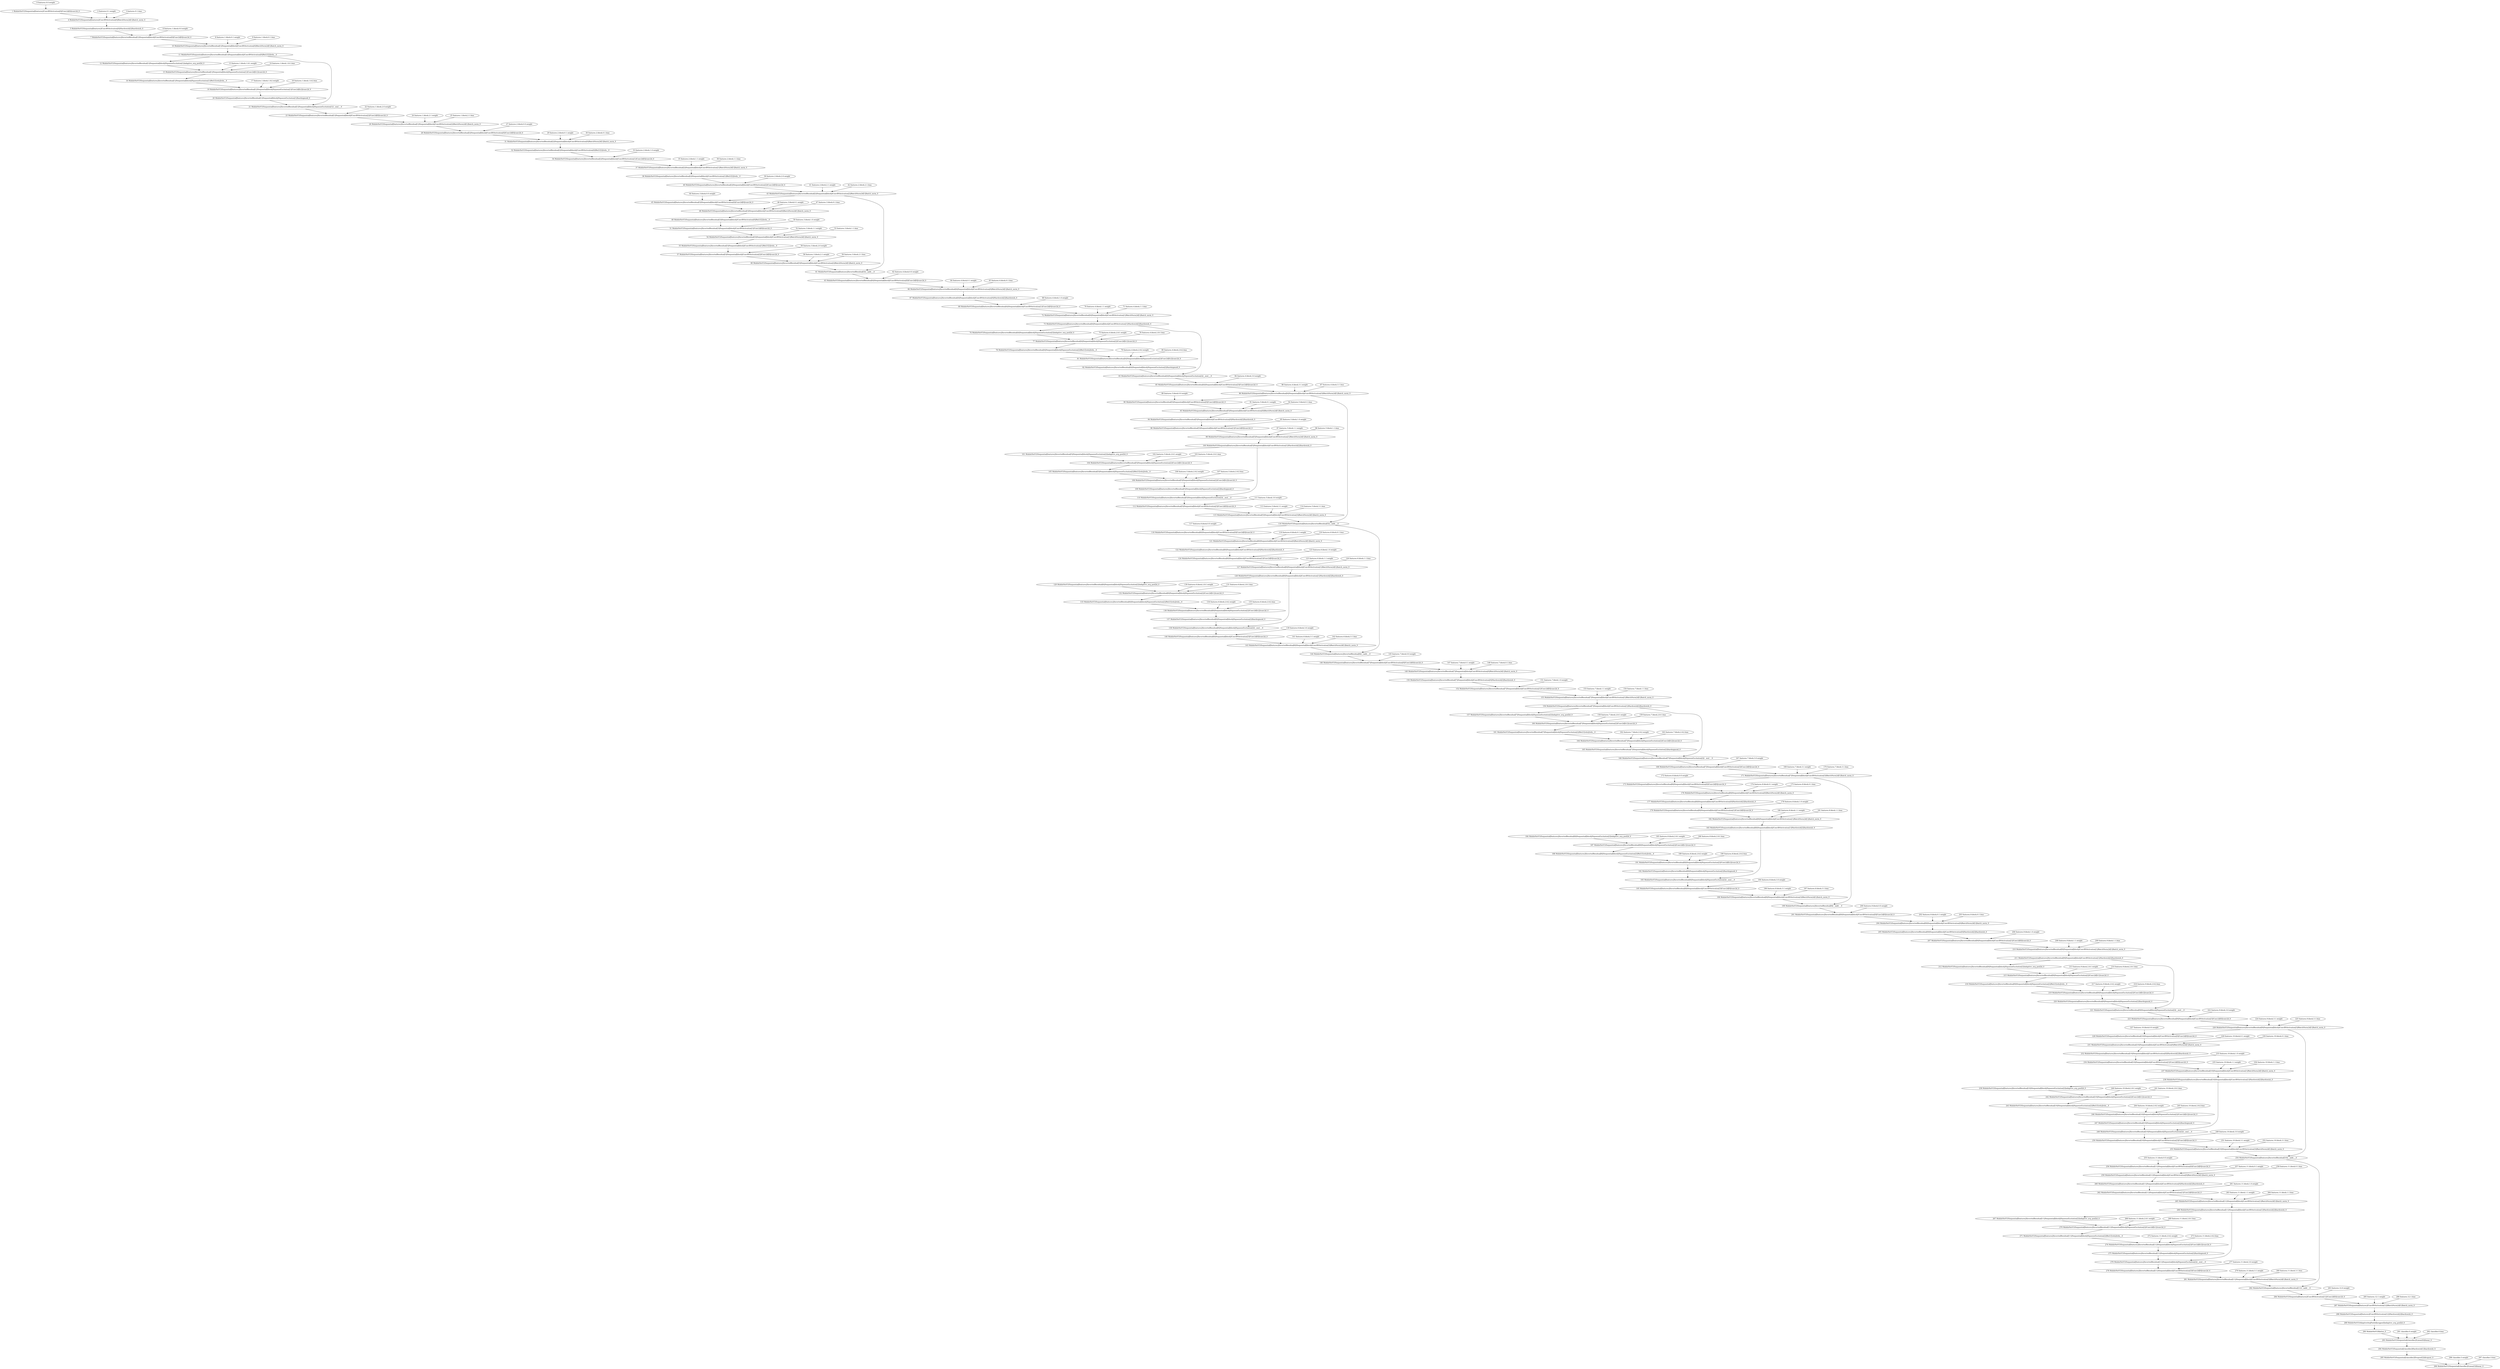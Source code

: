 strict digraph  {
"0 features.0.0.weight" [id=0, type=nncf_model_const];
"1 MobileNetV3/Sequential[features]/ConvBNActivation[0]/Conv2d[0]/conv2d_0" [id=1, type=conv2d];
"2 features.0.1.weight" [id=2, type=nncf_model_const];
"3 features.0.1.bias" [id=3, type=nncf_model_const];
"4 MobileNetV3/Sequential[features]/ConvBNActivation[0]/BatchNorm2d[1]/batch_norm_0" [id=4, type=batch_norm];
"5 MobileNetV3/Sequential[features]/ConvBNActivation[0]/Hardswish[2]/hardswish_0" [id=5, type=hardswish];
"6 features.1.block.0.0.weight" [id=6, type=nncf_model_const];
"7 MobileNetV3/Sequential[features]/InvertedResidual[1]/Sequential[block]/ConvBNActivation[0]/Conv2d[0]/conv2d_0" [id=7, type=conv2d];
"8 features.1.block.0.1.weight" [id=8, type=nncf_model_const];
"9 features.1.block.0.1.bias" [id=9, type=nncf_model_const];
"10 MobileNetV3/Sequential[features]/InvertedResidual[1]/Sequential[block]/ConvBNActivation[0]/BatchNorm2d[1]/batch_norm_0" [id=10, type=batch_norm];
"11 MobileNetV3/Sequential[features]/InvertedResidual[1]/Sequential[block]/ConvBNActivation[0]/ReLU[2]/relu__0" [id=11, type=relu_];
"12 MobileNetV3/Sequential[features]/InvertedResidual[1]/Sequential[block]/SqueezeExcitation[1]/adaptive_avg_pool2d_0" [id=12, type=adaptive_avg_pool2d];
"13 features.1.block.1.fc1.weight" [id=13, type=nncf_model_const];
"14 features.1.block.1.fc1.bias" [id=14, type=nncf_model_const];
"15 MobileNetV3/Sequential[features]/InvertedResidual[1]/Sequential[block]/SqueezeExcitation[1]/Conv2d[fc1]/conv2d_0" [id=15, type=conv2d];
"16 MobileNetV3/Sequential[features]/InvertedResidual[1]/Sequential[block]/SqueezeExcitation[1]/ReLU[relu]/relu__0" [id=16, type=relu_];
"17 features.1.block.1.fc2.weight" [id=17, type=nncf_model_const];
"18 features.1.block.1.fc2.bias" [id=18, type=nncf_model_const];
"19 MobileNetV3/Sequential[features]/InvertedResidual[1]/Sequential[block]/SqueezeExcitation[1]/Conv2d[fc2]/conv2d_0" [id=19, type=conv2d];
"20 MobileNetV3/Sequential[features]/InvertedResidual[1]/Sequential[block]/SqueezeExcitation[1]/hardsigmoid_0" [id=20, type=hardsigmoid];
"21 MobileNetV3/Sequential[features]/InvertedResidual[1]/Sequential[block]/SqueezeExcitation[1]/__mul___0" [id=21, type=__mul__];
"22 features.1.block.2.0.weight" [id=22, type=nncf_model_const];
"23 MobileNetV3/Sequential[features]/InvertedResidual[1]/Sequential[block]/ConvBNActivation[2]/Conv2d[0]/conv2d_0" [id=23, type=conv2d];
"24 features.1.block.2.1.weight" [id=24, type=nncf_model_const];
"25 features.1.block.2.1.bias" [id=25, type=nncf_model_const];
"26 MobileNetV3/Sequential[features]/InvertedResidual[1]/Sequential[block]/ConvBNActivation[2]/BatchNorm2d[1]/batch_norm_0" [id=26, type=batch_norm];
"27 features.2.block.0.0.weight" [id=27, type=nncf_model_const];
"28 MobileNetV3/Sequential[features]/InvertedResidual[2]/Sequential[block]/ConvBNActivation[0]/Conv2d[0]/conv2d_0" [id=28, type=conv2d];
"29 features.2.block.0.1.weight" [id=29, type=nncf_model_const];
"30 features.2.block.0.1.bias" [id=30, type=nncf_model_const];
"31 MobileNetV3/Sequential[features]/InvertedResidual[2]/Sequential[block]/ConvBNActivation[0]/BatchNorm2d[1]/batch_norm_0" [id=31, type=batch_norm];
"32 MobileNetV3/Sequential[features]/InvertedResidual[2]/Sequential[block]/ConvBNActivation[0]/ReLU[2]/relu__0" [id=32, type=relu_];
"33 features.2.block.1.0.weight" [id=33, type=nncf_model_const];
"34 MobileNetV3/Sequential[features]/InvertedResidual[2]/Sequential[block]/ConvBNActivation[1]/Conv2d[0]/conv2d_0" [id=34, type=conv2d];
"35 features.2.block.1.1.weight" [id=35, type=nncf_model_const];
"36 features.2.block.1.1.bias" [id=36, type=nncf_model_const];
"37 MobileNetV3/Sequential[features]/InvertedResidual[2]/Sequential[block]/ConvBNActivation[1]/BatchNorm2d[1]/batch_norm_0" [id=37, type=batch_norm];
"38 MobileNetV3/Sequential[features]/InvertedResidual[2]/Sequential[block]/ConvBNActivation[1]/ReLU[2]/relu__0" [id=38, type=relu_];
"39 features.2.block.2.0.weight" [id=39, type=nncf_model_const];
"40 MobileNetV3/Sequential[features]/InvertedResidual[2]/Sequential[block]/ConvBNActivation[2]/Conv2d[0]/conv2d_0" [id=40, type=conv2d];
"41 features.2.block.2.1.weight" [id=41, type=nncf_model_const];
"42 features.2.block.2.1.bias" [id=42, type=nncf_model_const];
"43 MobileNetV3/Sequential[features]/InvertedResidual[2]/Sequential[block]/ConvBNActivation[2]/BatchNorm2d[1]/batch_norm_0" [id=43, type=batch_norm];
"44 features.3.block.0.0.weight" [id=44, type=nncf_model_const];
"45 MobileNetV3/Sequential[features]/InvertedResidual[3]/Sequential[block]/ConvBNActivation[0]/Conv2d[0]/conv2d_0" [id=45, type=conv2d];
"46 features.3.block.0.1.weight" [id=46, type=nncf_model_const];
"47 features.3.block.0.1.bias" [id=47, type=nncf_model_const];
"48 MobileNetV3/Sequential[features]/InvertedResidual[3]/Sequential[block]/ConvBNActivation[0]/BatchNorm2d[1]/batch_norm_0" [id=48, type=batch_norm];
"49 MobileNetV3/Sequential[features]/InvertedResidual[3]/Sequential[block]/ConvBNActivation[0]/ReLU[2]/relu__0" [id=49, type=relu_];
"50 features.3.block.1.0.weight" [id=50, type=nncf_model_const];
"51 MobileNetV3/Sequential[features]/InvertedResidual[3]/Sequential[block]/ConvBNActivation[1]/Conv2d[0]/conv2d_0" [id=51, type=conv2d];
"52 features.3.block.1.1.weight" [id=52, type=nncf_model_const];
"53 features.3.block.1.1.bias" [id=53, type=nncf_model_const];
"54 MobileNetV3/Sequential[features]/InvertedResidual[3]/Sequential[block]/ConvBNActivation[1]/BatchNorm2d[1]/batch_norm_0" [id=54, type=batch_norm];
"55 MobileNetV3/Sequential[features]/InvertedResidual[3]/Sequential[block]/ConvBNActivation[1]/ReLU[2]/relu__0" [id=55, type=relu_];
"56 features.3.block.2.0.weight" [id=56, type=nncf_model_const];
"57 MobileNetV3/Sequential[features]/InvertedResidual[3]/Sequential[block]/ConvBNActivation[2]/Conv2d[0]/conv2d_0" [id=57, type=conv2d];
"58 features.3.block.2.1.weight" [id=58, type=nncf_model_const];
"59 features.3.block.2.1.bias" [id=59, type=nncf_model_const];
"60 MobileNetV3/Sequential[features]/InvertedResidual[3]/Sequential[block]/ConvBNActivation[2]/BatchNorm2d[1]/batch_norm_0" [id=60, type=batch_norm];
"61 MobileNetV3/Sequential[features]/InvertedResidual[3]/__iadd___0" [id=61, type=__iadd__];
"62 features.4.block.0.0.weight" [id=62, type=nncf_model_const];
"63 MobileNetV3/Sequential[features]/InvertedResidual[4]/Sequential[block]/ConvBNActivation[0]/Conv2d[0]/conv2d_0" [id=63, type=conv2d];
"64 features.4.block.0.1.weight" [id=64, type=nncf_model_const];
"65 features.4.block.0.1.bias" [id=65, type=nncf_model_const];
"66 MobileNetV3/Sequential[features]/InvertedResidual[4]/Sequential[block]/ConvBNActivation[0]/BatchNorm2d[1]/batch_norm_0" [id=66, type=batch_norm];
"67 MobileNetV3/Sequential[features]/InvertedResidual[4]/Sequential[block]/ConvBNActivation[0]/Hardswish[2]/hardswish_0" [id=67, type=hardswish];
"68 features.4.block.1.0.weight" [id=68, type=nncf_model_const];
"69 MobileNetV3/Sequential[features]/InvertedResidual[4]/Sequential[block]/ConvBNActivation[1]/Conv2d[0]/conv2d_0" [id=69, type=conv2d];
"70 features.4.block.1.1.weight" [id=70, type=nncf_model_const];
"71 features.4.block.1.1.bias" [id=71, type=nncf_model_const];
"72 MobileNetV3/Sequential[features]/InvertedResidual[4]/Sequential[block]/ConvBNActivation[1]/BatchNorm2d[1]/batch_norm_0" [id=72, type=batch_norm];
"73 MobileNetV3/Sequential[features]/InvertedResidual[4]/Sequential[block]/ConvBNActivation[1]/Hardswish[2]/hardswish_0" [id=73, type=hardswish];
"74 MobileNetV3/Sequential[features]/InvertedResidual[4]/Sequential[block]/SqueezeExcitation[2]/adaptive_avg_pool2d_0" [id=74, type=adaptive_avg_pool2d];
"75 features.4.block.2.fc1.weight" [id=75, type=nncf_model_const];
"76 features.4.block.2.fc1.bias" [id=76, type=nncf_model_const];
"77 MobileNetV3/Sequential[features]/InvertedResidual[4]/Sequential[block]/SqueezeExcitation[2]/Conv2d[fc1]/conv2d_0" [id=77, type=conv2d];
"78 MobileNetV3/Sequential[features]/InvertedResidual[4]/Sequential[block]/SqueezeExcitation[2]/ReLU[relu]/relu__0" [id=78, type=relu_];
"79 features.4.block.2.fc2.weight" [id=79, type=nncf_model_const];
"80 features.4.block.2.fc2.bias" [id=80, type=nncf_model_const];
"81 MobileNetV3/Sequential[features]/InvertedResidual[4]/Sequential[block]/SqueezeExcitation[2]/Conv2d[fc2]/conv2d_0" [id=81, type=conv2d];
"82 MobileNetV3/Sequential[features]/InvertedResidual[4]/Sequential[block]/SqueezeExcitation[2]/hardsigmoid_0" [id=82, type=hardsigmoid];
"83 MobileNetV3/Sequential[features]/InvertedResidual[4]/Sequential[block]/SqueezeExcitation[2]/__mul___0" [id=83, type=__mul__];
"84 features.4.block.3.0.weight" [id=84, type=nncf_model_const];
"85 MobileNetV3/Sequential[features]/InvertedResidual[4]/Sequential[block]/ConvBNActivation[3]/Conv2d[0]/conv2d_0" [id=85, type=conv2d];
"86 features.4.block.3.1.weight" [id=86, type=nncf_model_const];
"87 features.4.block.3.1.bias" [id=87, type=nncf_model_const];
"88 MobileNetV3/Sequential[features]/InvertedResidual[4]/Sequential[block]/ConvBNActivation[3]/BatchNorm2d[1]/batch_norm_0" [id=88, type=batch_norm];
"89 features.5.block.0.0.weight" [id=89, type=nncf_model_const];
"90 MobileNetV3/Sequential[features]/InvertedResidual[5]/Sequential[block]/ConvBNActivation[0]/Conv2d[0]/conv2d_0" [id=90, type=conv2d];
"91 features.5.block.0.1.weight" [id=91, type=nncf_model_const];
"92 features.5.block.0.1.bias" [id=92, type=nncf_model_const];
"93 MobileNetV3/Sequential[features]/InvertedResidual[5]/Sequential[block]/ConvBNActivation[0]/BatchNorm2d[1]/batch_norm_0" [id=93, type=batch_norm];
"94 MobileNetV3/Sequential[features]/InvertedResidual[5]/Sequential[block]/ConvBNActivation[0]/Hardswish[2]/hardswish_0" [id=94, type=hardswish];
"95 features.5.block.1.0.weight" [id=95, type=nncf_model_const];
"96 MobileNetV3/Sequential[features]/InvertedResidual[5]/Sequential[block]/ConvBNActivation[1]/Conv2d[0]/conv2d_0" [id=96, type=conv2d];
"97 features.5.block.1.1.weight" [id=97, type=nncf_model_const];
"98 features.5.block.1.1.bias" [id=98, type=nncf_model_const];
"99 MobileNetV3/Sequential[features]/InvertedResidual[5]/Sequential[block]/ConvBNActivation[1]/BatchNorm2d[1]/batch_norm_0" [id=99, type=batch_norm];
"100 MobileNetV3/Sequential[features]/InvertedResidual[5]/Sequential[block]/ConvBNActivation[1]/Hardswish[2]/hardswish_0" [id=100, type=hardswish];
"101 MobileNetV3/Sequential[features]/InvertedResidual[5]/Sequential[block]/SqueezeExcitation[2]/adaptive_avg_pool2d_0" [id=101, type=adaptive_avg_pool2d];
"102 features.5.block.2.fc1.weight" [id=102, type=nncf_model_const];
"103 features.5.block.2.fc1.bias" [id=103, type=nncf_model_const];
"104 MobileNetV3/Sequential[features]/InvertedResidual[5]/Sequential[block]/SqueezeExcitation[2]/Conv2d[fc1]/conv2d_0" [id=104, type=conv2d];
"105 MobileNetV3/Sequential[features]/InvertedResidual[5]/Sequential[block]/SqueezeExcitation[2]/ReLU[relu]/relu__0" [id=105, type=relu_];
"106 features.5.block.2.fc2.weight" [id=106, type=nncf_model_const];
"107 features.5.block.2.fc2.bias" [id=107, type=nncf_model_const];
"108 MobileNetV3/Sequential[features]/InvertedResidual[5]/Sequential[block]/SqueezeExcitation[2]/Conv2d[fc2]/conv2d_0" [id=108, type=conv2d];
"109 MobileNetV3/Sequential[features]/InvertedResidual[5]/Sequential[block]/SqueezeExcitation[2]/hardsigmoid_0" [id=109, type=hardsigmoid];
"110 MobileNetV3/Sequential[features]/InvertedResidual[5]/Sequential[block]/SqueezeExcitation[2]/__mul___0" [id=110, type=__mul__];
"111 features.5.block.3.0.weight" [id=111, type=nncf_model_const];
"112 MobileNetV3/Sequential[features]/InvertedResidual[5]/Sequential[block]/ConvBNActivation[3]/Conv2d[0]/conv2d_0" [id=112, type=conv2d];
"113 features.5.block.3.1.weight" [id=113, type=nncf_model_const];
"114 features.5.block.3.1.bias" [id=114, type=nncf_model_const];
"115 MobileNetV3/Sequential[features]/InvertedResidual[5]/Sequential[block]/ConvBNActivation[3]/BatchNorm2d[1]/batch_norm_0" [id=115, type=batch_norm];
"116 MobileNetV3/Sequential[features]/InvertedResidual[5]/__iadd___0" [id=116, type=__iadd__];
"117 features.6.block.0.0.weight" [id=117, type=nncf_model_const];
"118 MobileNetV3/Sequential[features]/InvertedResidual[6]/Sequential[block]/ConvBNActivation[0]/Conv2d[0]/conv2d_0" [id=118, type=conv2d];
"119 features.6.block.0.1.weight" [id=119, type=nncf_model_const];
"120 features.6.block.0.1.bias" [id=120, type=nncf_model_const];
"121 MobileNetV3/Sequential[features]/InvertedResidual[6]/Sequential[block]/ConvBNActivation[0]/BatchNorm2d[1]/batch_norm_0" [id=121, type=batch_norm];
"122 MobileNetV3/Sequential[features]/InvertedResidual[6]/Sequential[block]/ConvBNActivation[0]/Hardswish[2]/hardswish_0" [id=122, type=hardswish];
"123 features.6.block.1.0.weight" [id=123, type=nncf_model_const];
"124 MobileNetV3/Sequential[features]/InvertedResidual[6]/Sequential[block]/ConvBNActivation[1]/Conv2d[0]/conv2d_0" [id=124, type=conv2d];
"125 features.6.block.1.1.weight" [id=125, type=nncf_model_const];
"126 features.6.block.1.1.bias" [id=126, type=nncf_model_const];
"127 MobileNetV3/Sequential[features]/InvertedResidual[6]/Sequential[block]/ConvBNActivation[1]/BatchNorm2d[1]/batch_norm_0" [id=127, type=batch_norm];
"128 MobileNetV3/Sequential[features]/InvertedResidual[6]/Sequential[block]/ConvBNActivation[1]/Hardswish[2]/hardswish_0" [id=128, type=hardswish];
"129 MobileNetV3/Sequential[features]/InvertedResidual[6]/Sequential[block]/SqueezeExcitation[2]/adaptive_avg_pool2d_0" [id=129, type=adaptive_avg_pool2d];
"130 features.6.block.2.fc1.weight" [id=130, type=nncf_model_const];
"131 features.6.block.2.fc1.bias" [id=131, type=nncf_model_const];
"132 MobileNetV3/Sequential[features]/InvertedResidual[6]/Sequential[block]/SqueezeExcitation[2]/Conv2d[fc1]/conv2d_0" [id=132, type=conv2d];
"133 MobileNetV3/Sequential[features]/InvertedResidual[6]/Sequential[block]/SqueezeExcitation[2]/ReLU[relu]/relu__0" [id=133, type=relu_];
"134 features.6.block.2.fc2.weight" [id=134, type=nncf_model_const];
"135 features.6.block.2.fc2.bias" [id=135, type=nncf_model_const];
"136 MobileNetV3/Sequential[features]/InvertedResidual[6]/Sequential[block]/SqueezeExcitation[2]/Conv2d[fc2]/conv2d_0" [id=136, type=conv2d];
"137 MobileNetV3/Sequential[features]/InvertedResidual[6]/Sequential[block]/SqueezeExcitation[2]/hardsigmoid_0" [id=137, type=hardsigmoid];
"138 MobileNetV3/Sequential[features]/InvertedResidual[6]/Sequential[block]/SqueezeExcitation[2]/__mul___0" [id=138, type=__mul__];
"139 features.6.block.3.0.weight" [id=139, type=nncf_model_const];
"140 MobileNetV3/Sequential[features]/InvertedResidual[6]/Sequential[block]/ConvBNActivation[3]/Conv2d[0]/conv2d_0" [id=140, type=conv2d];
"141 features.6.block.3.1.weight" [id=141, type=nncf_model_const];
"142 features.6.block.3.1.bias" [id=142, type=nncf_model_const];
"143 MobileNetV3/Sequential[features]/InvertedResidual[6]/Sequential[block]/ConvBNActivation[3]/BatchNorm2d[1]/batch_norm_0" [id=143, type=batch_norm];
"144 MobileNetV3/Sequential[features]/InvertedResidual[6]/__iadd___0" [id=144, type=__iadd__];
"145 features.7.block.0.0.weight" [id=145, type=nncf_model_const];
"146 MobileNetV3/Sequential[features]/InvertedResidual[7]/Sequential[block]/ConvBNActivation[0]/Conv2d[0]/conv2d_0" [id=146, type=conv2d];
"147 features.7.block.0.1.weight" [id=147, type=nncf_model_const];
"148 features.7.block.0.1.bias" [id=148, type=nncf_model_const];
"149 MobileNetV3/Sequential[features]/InvertedResidual[7]/Sequential[block]/ConvBNActivation[0]/BatchNorm2d[1]/batch_norm_0" [id=149, type=batch_norm];
"150 MobileNetV3/Sequential[features]/InvertedResidual[7]/Sequential[block]/ConvBNActivation[0]/Hardswish[2]/hardswish_0" [id=150, type=hardswish];
"151 features.7.block.1.0.weight" [id=151, type=nncf_model_const];
"152 MobileNetV3/Sequential[features]/InvertedResidual[7]/Sequential[block]/ConvBNActivation[1]/Conv2d[0]/conv2d_0" [id=152, type=conv2d];
"153 features.7.block.1.1.weight" [id=153, type=nncf_model_const];
"154 features.7.block.1.1.bias" [id=154, type=nncf_model_const];
"155 MobileNetV3/Sequential[features]/InvertedResidual[7]/Sequential[block]/ConvBNActivation[1]/BatchNorm2d[1]/batch_norm_0" [id=155, type=batch_norm];
"156 MobileNetV3/Sequential[features]/InvertedResidual[7]/Sequential[block]/ConvBNActivation[1]/Hardswish[2]/hardswish_0" [id=156, type=hardswish];
"157 MobileNetV3/Sequential[features]/InvertedResidual[7]/Sequential[block]/SqueezeExcitation[2]/adaptive_avg_pool2d_0" [id=157, type=adaptive_avg_pool2d];
"158 features.7.block.2.fc1.weight" [id=158, type=nncf_model_const];
"159 features.7.block.2.fc1.bias" [id=159, type=nncf_model_const];
"160 MobileNetV3/Sequential[features]/InvertedResidual[7]/Sequential[block]/SqueezeExcitation[2]/Conv2d[fc1]/conv2d_0" [id=160, type=conv2d];
"161 MobileNetV3/Sequential[features]/InvertedResidual[7]/Sequential[block]/SqueezeExcitation[2]/ReLU[relu]/relu__0" [id=161, type=relu_];
"162 features.7.block.2.fc2.weight" [id=162, type=nncf_model_const];
"163 features.7.block.2.fc2.bias" [id=163, type=nncf_model_const];
"164 MobileNetV3/Sequential[features]/InvertedResidual[7]/Sequential[block]/SqueezeExcitation[2]/Conv2d[fc2]/conv2d_0" [id=164, type=conv2d];
"165 MobileNetV3/Sequential[features]/InvertedResidual[7]/Sequential[block]/SqueezeExcitation[2]/hardsigmoid_0" [id=165, type=hardsigmoid];
"166 MobileNetV3/Sequential[features]/InvertedResidual[7]/Sequential[block]/SqueezeExcitation[2]/__mul___0" [id=166, type=__mul__];
"167 features.7.block.3.0.weight" [id=167, type=nncf_model_const];
"168 MobileNetV3/Sequential[features]/InvertedResidual[7]/Sequential[block]/ConvBNActivation[3]/Conv2d[0]/conv2d_0" [id=168, type=conv2d];
"169 features.7.block.3.1.weight" [id=169, type=nncf_model_const];
"170 features.7.block.3.1.bias" [id=170, type=nncf_model_const];
"171 MobileNetV3/Sequential[features]/InvertedResidual[7]/Sequential[block]/ConvBNActivation[3]/BatchNorm2d[1]/batch_norm_0" [id=171, type=batch_norm];
"172 features.8.block.0.0.weight" [id=172, type=nncf_model_const];
"173 MobileNetV3/Sequential[features]/InvertedResidual[8]/Sequential[block]/ConvBNActivation[0]/Conv2d[0]/conv2d_0" [id=173, type=conv2d];
"174 features.8.block.0.1.weight" [id=174, type=nncf_model_const];
"175 features.8.block.0.1.bias" [id=175, type=nncf_model_const];
"176 MobileNetV3/Sequential[features]/InvertedResidual[8]/Sequential[block]/ConvBNActivation[0]/BatchNorm2d[1]/batch_norm_0" [id=176, type=batch_norm];
"177 MobileNetV3/Sequential[features]/InvertedResidual[8]/Sequential[block]/ConvBNActivation[0]/Hardswish[2]/hardswish_0" [id=177, type=hardswish];
"178 features.8.block.1.0.weight" [id=178, type=nncf_model_const];
"179 MobileNetV3/Sequential[features]/InvertedResidual[8]/Sequential[block]/ConvBNActivation[1]/Conv2d[0]/conv2d_0" [id=179, type=conv2d];
"180 features.8.block.1.1.weight" [id=180, type=nncf_model_const];
"181 features.8.block.1.1.bias" [id=181, type=nncf_model_const];
"182 MobileNetV3/Sequential[features]/InvertedResidual[8]/Sequential[block]/ConvBNActivation[1]/BatchNorm2d[1]/batch_norm_0" [id=182, type=batch_norm];
"183 MobileNetV3/Sequential[features]/InvertedResidual[8]/Sequential[block]/ConvBNActivation[1]/Hardswish[2]/hardswish_0" [id=183, type=hardswish];
"184 MobileNetV3/Sequential[features]/InvertedResidual[8]/Sequential[block]/SqueezeExcitation[2]/adaptive_avg_pool2d_0" [id=184, type=adaptive_avg_pool2d];
"185 features.8.block.2.fc1.weight" [id=185, type=nncf_model_const];
"186 features.8.block.2.fc1.bias" [id=186, type=nncf_model_const];
"187 MobileNetV3/Sequential[features]/InvertedResidual[8]/Sequential[block]/SqueezeExcitation[2]/Conv2d[fc1]/conv2d_0" [id=187, type=conv2d];
"188 MobileNetV3/Sequential[features]/InvertedResidual[8]/Sequential[block]/SqueezeExcitation[2]/ReLU[relu]/relu__0" [id=188, type=relu_];
"189 features.8.block.2.fc2.weight" [id=189, type=nncf_model_const];
"190 features.8.block.2.fc2.bias" [id=190, type=nncf_model_const];
"191 MobileNetV3/Sequential[features]/InvertedResidual[8]/Sequential[block]/SqueezeExcitation[2]/Conv2d[fc2]/conv2d_0" [id=191, type=conv2d];
"192 MobileNetV3/Sequential[features]/InvertedResidual[8]/Sequential[block]/SqueezeExcitation[2]/hardsigmoid_0" [id=192, type=hardsigmoid];
"193 MobileNetV3/Sequential[features]/InvertedResidual[8]/Sequential[block]/SqueezeExcitation[2]/__mul___0" [id=193, type=__mul__];
"194 features.8.block.3.0.weight" [id=194, type=nncf_model_const];
"195 MobileNetV3/Sequential[features]/InvertedResidual[8]/Sequential[block]/ConvBNActivation[3]/Conv2d[0]/conv2d_0" [id=195, type=conv2d];
"196 features.8.block.3.1.weight" [id=196, type=nncf_model_const];
"197 features.8.block.3.1.bias" [id=197, type=nncf_model_const];
"198 MobileNetV3/Sequential[features]/InvertedResidual[8]/Sequential[block]/ConvBNActivation[3]/BatchNorm2d[1]/batch_norm_0" [id=198, type=batch_norm];
"199 MobileNetV3/Sequential[features]/InvertedResidual[8]/__iadd___0" [id=199, type=__iadd__];
"200 features.9.block.0.0.weight" [id=200, type=nncf_model_const];
"201 MobileNetV3/Sequential[features]/InvertedResidual[9]/Sequential[block]/ConvBNActivation[0]/Conv2d[0]/conv2d_0" [id=201, type=conv2d];
"202 features.9.block.0.1.weight" [id=202, type=nncf_model_const];
"203 features.9.block.0.1.bias" [id=203, type=nncf_model_const];
"204 MobileNetV3/Sequential[features]/InvertedResidual[9]/Sequential[block]/ConvBNActivation[0]/BatchNorm2d[1]/batch_norm_0" [id=204, type=batch_norm];
"205 MobileNetV3/Sequential[features]/InvertedResidual[9]/Sequential[block]/ConvBNActivation[0]/Hardswish[2]/hardswish_0" [id=205, type=hardswish];
"206 features.9.block.1.0.weight" [id=206, type=nncf_model_const];
"207 MobileNetV3/Sequential[features]/InvertedResidual[9]/Sequential[block]/ConvBNActivation[1]/Conv2d[0]/conv2d_0" [id=207, type=conv2d];
"208 features.9.block.1.1.weight" [id=208, type=nncf_model_const];
"209 features.9.block.1.1.bias" [id=209, type=nncf_model_const];
"210 MobileNetV3/Sequential[features]/InvertedResidual[9]/Sequential[block]/ConvBNActivation[1]/BatchNorm2d[1]/batch_norm_0" [id=210, type=batch_norm];
"211 MobileNetV3/Sequential[features]/InvertedResidual[9]/Sequential[block]/ConvBNActivation[1]/Hardswish[2]/hardswish_0" [id=211, type=hardswish];
"212 MobileNetV3/Sequential[features]/InvertedResidual[9]/Sequential[block]/SqueezeExcitation[2]/adaptive_avg_pool2d_0" [id=212, type=adaptive_avg_pool2d];
"213 features.9.block.2.fc1.weight" [id=213, type=nncf_model_const];
"214 features.9.block.2.fc1.bias" [id=214, type=nncf_model_const];
"215 MobileNetV3/Sequential[features]/InvertedResidual[9]/Sequential[block]/SqueezeExcitation[2]/Conv2d[fc1]/conv2d_0" [id=215, type=conv2d];
"216 MobileNetV3/Sequential[features]/InvertedResidual[9]/Sequential[block]/SqueezeExcitation[2]/ReLU[relu]/relu__0" [id=216, type=relu_];
"217 features.9.block.2.fc2.weight" [id=217, type=nncf_model_const];
"218 features.9.block.2.fc2.bias" [id=218, type=nncf_model_const];
"219 MobileNetV3/Sequential[features]/InvertedResidual[9]/Sequential[block]/SqueezeExcitation[2]/Conv2d[fc2]/conv2d_0" [id=219, type=conv2d];
"220 MobileNetV3/Sequential[features]/InvertedResidual[9]/Sequential[block]/SqueezeExcitation[2]/hardsigmoid_0" [id=220, type=hardsigmoid];
"221 MobileNetV3/Sequential[features]/InvertedResidual[9]/Sequential[block]/SqueezeExcitation[2]/__mul___0" [id=221, type=__mul__];
"222 features.9.block.3.0.weight" [id=222, type=nncf_model_const];
"223 MobileNetV3/Sequential[features]/InvertedResidual[9]/Sequential[block]/ConvBNActivation[3]/Conv2d[0]/conv2d_0" [id=223, type=conv2d];
"224 features.9.block.3.1.weight" [id=224, type=nncf_model_const];
"225 features.9.block.3.1.bias" [id=225, type=nncf_model_const];
"226 MobileNetV3/Sequential[features]/InvertedResidual[9]/Sequential[block]/ConvBNActivation[3]/BatchNorm2d[1]/batch_norm_0" [id=226, type=batch_norm];
"227 features.10.block.0.0.weight" [id=227, type=nncf_model_const];
"228 MobileNetV3/Sequential[features]/InvertedResidual[10]/Sequential[block]/ConvBNActivation[0]/Conv2d[0]/conv2d_0" [id=228, type=conv2d];
"229 features.10.block.0.1.weight" [id=229, type=nncf_model_const];
"230 features.10.block.0.1.bias" [id=230, type=nncf_model_const];
"231 MobileNetV3/Sequential[features]/InvertedResidual[10]/Sequential[block]/ConvBNActivation[0]/BatchNorm2d[1]/batch_norm_0" [id=231, type=batch_norm];
"232 MobileNetV3/Sequential[features]/InvertedResidual[10]/Sequential[block]/ConvBNActivation[0]/Hardswish[2]/hardswish_0" [id=232, type=hardswish];
"233 features.10.block.1.0.weight" [id=233, type=nncf_model_const];
"234 MobileNetV3/Sequential[features]/InvertedResidual[10]/Sequential[block]/ConvBNActivation[1]/Conv2d[0]/conv2d_0" [id=234, type=conv2d];
"235 features.10.block.1.1.weight" [id=235, type=nncf_model_const];
"236 features.10.block.1.1.bias" [id=236, type=nncf_model_const];
"237 MobileNetV3/Sequential[features]/InvertedResidual[10]/Sequential[block]/ConvBNActivation[1]/BatchNorm2d[1]/batch_norm_0" [id=237, type=batch_norm];
"238 MobileNetV3/Sequential[features]/InvertedResidual[10]/Sequential[block]/ConvBNActivation[1]/Hardswish[2]/hardswish_0" [id=238, type=hardswish];
"239 MobileNetV3/Sequential[features]/InvertedResidual[10]/Sequential[block]/SqueezeExcitation[2]/adaptive_avg_pool2d_0" [id=239, type=adaptive_avg_pool2d];
"240 features.10.block.2.fc1.weight" [id=240, type=nncf_model_const];
"241 features.10.block.2.fc1.bias" [id=241, type=nncf_model_const];
"242 MobileNetV3/Sequential[features]/InvertedResidual[10]/Sequential[block]/SqueezeExcitation[2]/Conv2d[fc1]/conv2d_0" [id=242, type=conv2d];
"243 MobileNetV3/Sequential[features]/InvertedResidual[10]/Sequential[block]/SqueezeExcitation[2]/ReLU[relu]/relu__0" [id=243, type=relu_];
"244 features.10.block.2.fc2.weight" [id=244, type=nncf_model_const];
"245 features.10.block.2.fc2.bias" [id=245, type=nncf_model_const];
"246 MobileNetV3/Sequential[features]/InvertedResidual[10]/Sequential[block]/SqueezeExcitation[2]/Conv2d[fc2]/conv2d_0" [id=246, type=conv2d];
"247 MobileNetV3/Sequential[features]/InvertedResidual[10]/Sequential[block]/SqueezeExcitation[2]/hardsigmoid_0" [id=247, type=hardsigmoid];
"248 MobileNetV3/Sequential[features]/InvertedResidual[10]/Sequential[block]/SqueezeExcitation[2]/__mul___0" [id=248, type=__mul__];
"249 features.10.block.3.0.weight" [id=249, type=nncf_model_const];
"250 MobileNetV3/Sequential[features]/InvertedResidual[10]/Sequential[block]/ConvBNActivation[3]/Conv2d[0]/conv2d_0" [id=250, type=conv2d];
"251 features.10.block.3.1.weight" [id=251, type=nncf_model_const];
"252 features.10.block.3.1.bias" [id=252, type=nncf_model_const];
"253 MobileNetV3/Sequential[features]/InvertedResidual[10]/Sequential[block]/ConvBNActivation[3]/BatchNorm2d[1]/batch_norm_0" [id=253, type=batch_norm];
"254 MobileNetV3/Sequential[features]/InvertedResidual[10]/__iadd___0" [id=254, type=__iadd__];
"255 features.11.block.0.0.weight" [id=255, type=nncf_model_const];
"256 MobileNetV3/Sequential[features]/InvertedResidual[11]/Sequential[block]/ConvBNActivation[0]/Conv2d[0]/conv2d_0" [id=256, type=conv2d];
"257 features.11.block.0.1.weight" [id=257, type=nncf_model_const];
"258 features.11.block.0.1.bias" [id=258, type=nncf_model_const];
"259 MobileNetV3/Sequential[features]/InvertedResidual[11]/Sequential[block]/ConvBNActivation[0]/BatchNorm2d[1]/batch_norm_0" [id=259, type=batch_norm];
"260 MobileNetV3/Sequential[features]/InvertedResidual[11]/Sequential[block]/ConvBNActivation[0]/Hardswish[2]/hardswish_0" [id=260, type=hardswish];
"261 features.11.block.1.0.weight" [id=261, type=nncf_model_const];
"262 MobileNetV3/Sequential[features]/InvertedResidual[11]/Sequential[block]/ConvBNActivation[1]/Conv2d[0]/conv2d_0" [id=262, type=conv2d];
"263 features.11.block.1.1.weight" [id=263, type=nncf_model_const];
"264 features.11.block.1.1.bias" [id=264, type=nncf_model_const];
"265 MobileNetV3/Sequential[features]/InvertedResidual[11]/Sequential[block]/ConvBNActivation[1]/BatchNorm2d[1]/batch_norm_0" [id=265, type=batch_norm];
"266 MobileNetV3/Sequential[features]/InvertedResidual[11]/Sequential[block]/ConvBNActivation[1]/Hardswish[2]/hardswish_0" [id=266, type=hardswish];
"267 MobileNetV3/Sequential[features]/InvertedResidual[11]/Sequential[block]/SqueezeExcitation[2]/adaptive_avg_pool2d_0" [id=267, type=adaptive_avg_pool2d];
"268 features.11.block.2.fc1.weight" [id=268, type=nncf_model_const];
"269 features.11.block.2.fc1.bias" [id=269, type=nncf_model_const];
"270 MobileNetV3/Sequential[features]/InvertedResidual[11]/Sequential[block]/SqueezeExcitation[2]/Conv2d[fc1]/conv2d_0" [id=270, type=conv2d];
"271 MobileNetV3/Sequential[features]/InvertedResidual[11]/Sequential[block]/SqueezeExcitation[2]/ReLU[relu]/relu__0" [id=271, type=relu_];
"272 features.11.block.2.fc2.weight" [id=272, type=nncf_model_const];
"273 features.11.block.2.fc2.bias" [id=273, type=nncf_model_const];
"274 MobileNetV3/Sequential[features]/InvertedResidual[11]/Sequential[block]/SqueezeExcitation[2]/Conv2d[fc2]/conv2d_0" [id=274, type=conv2d];
"275 MobileNetV3/Sequential[features]/InvertedResidual[11]/Sequential[block]/SqueezeExcitation[2]/hardsigmoid_0" [id=275, type=hardsigmoid];
"276 MobileNetV3/Sequential[features]/InvertedResidual[11]/Sequential[block]/SqueezeExcitation[2]/__mul___0" [id=276, type=__mul__];
"277 features.11.block.3.0.weight" [id=277, type=nncf_model_const];
"278 MobileNetV3/Sequential[features]/InvertedResidual[11]/Sequential[block]/ConvBNActivation[3]/Conv2d[0]/conv2d_0" [id=278, type=conv2d];
"279 features.11.block.3.1.weight" [id=279, type=nncf_model_const];
"280 features.11.block.3.1.bias" [id=280, type=nncf_model_const];
"281 MobileNetV3/Sequential[features]/InvertedResidual[11]/Sequential[block]/ConvBNActivation[3]/BatchNorm2d[1]/batch_norm_0" [id=281, type=batch_norm];
"282 MobileNetV3/Sequential[features]/InvertedResidual[11]/__iadd___0" [id=282, type=__iadd__];
"283 features.12.0.weight" [id=283, type=nncf_model_const];
"284 MobileNetV3/Sequential[features]/ConvBNActivation[12]/Conv2d[0]/conv2d_0" [id=284, type=conv2d];
"285 features.12.1.weight" [id=285, type=nncf_model_const];
"286 features.12.1.bias" [id=286, type=nncf_model_const];
"287 MobileNetV3/Sequential[features]/ConvBNActivation[12]/BatchNorm2d[1]/batch_norm_0" [id=287, type=batch_norm];
"288 MobileNetV3/Sequential[features]/ConvBNActivation[12]/Hardswish[2]/hardswish_0" [id=288, type=hardswish];
"289 MobileNetV3/AdaptiveAvgPool2d[avgpool]/adaptive_avg_pool2d_0" [id=289, type=adaptive_avg_pool2d];
"290 MobileNetV3/flatten_0" [id=290, type=flatten];
"291 classifier.0.weight" [id=291, type=nncf_model_const];
"292 classifier.0.bias" [id=292, type=nncf_model_const];
"293 MobileNetV3/Sequential[classifier]/Linear[0]/linear_0" [id=293, type=linear];
"294 MobileNetV3/Sequential[classifier]/Hardswish[1]/hardswish_0" [id=294, type=hardswish];
"295 MobileNetV3/Sequential[classifier]/Dropout[2]/dropout_0" [id=295, type=dropout];
"296 classifier.3.weight" [id=296, type=nncf_model_const];
"297 classifier.3.bias" [id=297, type=nncf_model_const];
"298 MobileNetV3/Sequential[classifier]/Linear[3]/linear_0" [id=298, type=linear];
"0 features.0.0.weight" -> "1 MobileNetV3/Sequential[features]/ConvBNActivation[0]/Conv2d[0]/conv2d_0";
"1 MobileNetV3/Sequential[features]/ConvBNActivation[0]/Conv2d[0]/conv2d_0" -> "4 MobileNetV3/Sequential[features]/ConvBNActivation[0]/BatchNorm2d[1]/batch_norm_0";
"2 features.0.1.weight" -> "4 MobileNetV3/Sequential[features]/ConvBNActivation[0]/BatchNorm2d[1]/batch_norm_0";
"3 features.0.1.bias" -> "4 MobileNetV3/Sequential[features]/ConvBNActivation[0]/BatchNorm2d[1]/batch_norm_0";
"4 MobileNetV3/Sequential[features]/ConvBNActivation[0]/BatchNorm2d[1]/batch_norm_0" -> "5 MobileNetV3/Sequential[features]/ConvBNActivation[0]/Hardswish[2]/hardswish_0";
"5 MobileNetV3/Sequential[features]/ConvBNActivation[0]/Hardswish[2]/hardswish_0" -> "7 MobileNetV3/Sequential[features]/InvertedResidual[1]/Sequential[block]/ConvBNActivation[0]/Conv2d[0]/conv2d_0";
"6 features.1.block.0.0.weight" -> "7 MobileNetV3/Sequential[features]/InvertedResidual[1]/Sequential[block]/ConvBNActivation[0]/Conv2d[0]/conv2d_0";
"7 MobileNetV3/Sequential[features]/InvertedResidual[1]/Sequential[block]/ConvBNActivation[0]/Conv2d[0]/conv2d_0" -> "10 MobileNetV3/Sequential[features]/InvertedResidual[1]/Sequential[block]/ConvBNActivation[0]/BatchNorm2d[1]/batch_norm_0";
"8 features.1.block.0.1.weight" -> "10 MobileNetV3/Sequential[features]/InvertedResidual[1]/Sequential[block]/ConvBNActivation[0]/BatchNorm2d[1]/batch_norm_0";
"9 features.1.block.0.1.bias" -> "10 MobileNetV3/Sequential[features]/InvertedResidual[1]/Sequential[block]/ConvBNActivation[0]/BatchNorm2d[1]/batch_norm_0";
"10 MobileNetV3/Sequential[features]/InvertedResidual[1]/Sequential[block]/ConvBNActivation[0]/BatchNorm2d[1]/batch_norm_0" -> "11 MobileNetV3/Sequential[features]/InvertedResidual[1]/Sequential[block]/ConvBNActivation[0]/ReLU[2]/relu__0";
"11 MobileNetV3/Sequential[features]/InvertedResidual[1]/Sequential[block]/ConvBNActivation[0]/ReLU[2]/relu__0" -> "12 MobileNetV3/Sequential[features]/InvertedResidual[1]/Sequential[block]/SqueezeExcitation[1]/adaptive_avg_pool2d_0";
"11 MobileNetV3/Sequential[features]/InvertedResidual[1]/Sequential[block]/ConvBNActivation[0]/ReLU[2]/relu__0" -> "21 MobileNetV3/Sequential[features]/InvertedResidual[1]/Sequential[block]/SqueezeExcitation[1]/__mul___0";
"12 MobileNetV3/Sequential[features]/InvertedResidual[1]/Sequential[block]/SqueezeExcitation[1]/adaptive_avg_pool2d_0" -> "15 MobileNetV3/Sequential[features]/InvertedResidual[1]/Sequential[block]/SqueezeExcitation[1]/Conv2d[fc1]/conv2d_0";
"13 features.1.block.1.fc1.weight" -> "15 MobileNetV3/Sequential[features]/InvertedResidual[1]/Sequential[block]/SqueezeExcitation[1]/Conv2d[fc1]/conv2d_0";
"14 features.1.block.1.fc1.bias" -> "15 MobileNetV3/Sequential[features]/InvertedResidual[1]/Sequential[block]/SqueezeExcitation[1]/Conv2d[fc1]/conv2d_0";
"15 MobileNetV3/Sequential[features]/InvertedResidual[1]/Sequential[block]/SqueezeExcitation[1]/Conv2d[fc1]/conv2d_0" -> "16 MobileNetV3/Sequential[features]/InvertedResidual[1]/Sequential[block]/SqueezeExcitation[1]/ReLU[relu]/relu__0";
"16 MobileNetV3/Sequential[features]/InvertedResidual[1]/Sequential[block]/SqueezeExcitation[1]/ReLU[relu]/relu__0" -> "19 MobileNetV3/Sequential[features]/InvertedResidual[1]/Sequential[block]/SqueezeExcitation[1]/Conv2d[fc2]/conv2d_0";
"17 features.1.block.1.fc2.weight" -> "19 MobileNetV3/Sequential[features]/InvertedResidual[1]/Sequential[block]/SqueezeExcitation[1]/Conv2d[fc2]/conv2d_0";
"18 features.1.block.1.fc2.bias" -> "19 MobileNetV3/Sequential[features]/InvertedResidual[1]/Sequential[block]/SqueezeExcitation[1]/Conv2d[fc2]/conv2d_0";
"19 MobileNetV3/Sequential[features]/InvertedResidual[1]/Sequential[block]/SqueezeExcitation[1]/Conv2d[fc2]/conv2d_0" -> "20 MobileNetV3/Sequential[features]/InvertedResidual[1]/Sequential[block]/SqueezeExcitation[1]/hardsigmoid_0";
"20 MobileNetV3/Sequential[features]/InvertedResidual[1]/Sequential[block]/SqueezeExcitation[1]/hardsigmoid_0" -> "21 MobileNetV3/Sequential[features]/InvertedResidual[1]/Sequential[block]/SqueezeExcitation[1]/__mul___0";
"21 MobileNetV3/Sequential[features]/InvertedResidual[1]/Sequential[block]/SqueezeExcitation[1]/__mul___0" -> "23 MobileNetV3/Sequential[features]/InvertedResidual[1]/Sequential[block]/ConvBNActivation[2]/Conv2d[0]/conv2d_0";
"22 features.1.block.2.0.weight" -> "23 MobileNetV3/Sequential[features]/InvertedResidual[1]/Sequential[block]/ConvBNActivation[2]/Conv2d[0]/conv2d_0";
"23 MobileNetV3/Sequential[features]/InvertedResidual[1]/Sequential[block]/ConvBNActivation[2]/Conv2d[0]/conv2d_0" -> "26 MobileNetV3/Sequential[features]/InvertedResidual[1]/Sequential[block]/ConvBNActivation[2]/BatchNorm2d[1]/batch_norm_0";
"24 features.1.block.2.1.weight" -> "26 MobileNetV3/Sequential[features]/InvertedResidual[1]/Sequential[block]/ConvBNActivation[2]/BatchNorm2d[1]/batch_norm_0";
"25 features.1.block.2.1.bias" -> "26 MobileNetV3/Sequential[features]/InvertedResidual[1]/Sequential[block]/ConvBNActivation[2]/BatchNorm2d[1]/batch_norm_0";
"26 MobileNetV3/Sequential[features]/InvertedResidual[1]/Sequential[block]/ConvBNActivation[2]/BatchNorm2d[1]/batch_norm_0" -> "28 MobileNetV3/Sequential[features]/InvertedResidual[2]/Sequential[block]/ConvBNActivation[0]/Conv2d[0]/conv2d_0";
"27 features.2.block.0.0.weight" -> "28 MobileNetV3/Sequential[features]/InvertedResidual[2]/Sequential[block]/ConvBNActivation[0]/Conv2d[0]/conv2d_0";
"28 MobileNetV3/Sequential[features]/InvertedResidual[2]/Sequential[block]/ConvBNActivation[0]/Conv2d[0]/conv2d_0" -> "31 MobileNetV3/Sequential[features]/InvertedResidual[2]/Sequential[block]/ConvBNActivation[0]/BatchNorm2d[1]/batch_norm_0";
"29 features.2.block.0.1.weight" -> "31 MobileNetV3/Sequential[features]/InvertedResidual[2]/Sequential[block]/ConvBNActivation[0]/BatchNorm2d[1]/batch_norm_0";
"30 features.2.block.0.1.bias" -> "31 MobileNetV3/Sequential[features]/InvertedResidual[2]/Sequential[block]/ConvBNActivation[0]/BatchNorm2d[1]/batch_norm_0";
"31 MobileNetV3/Sequential[features]/InvertedResidual[2]/Sequential[block]/ConvBNActivation[0]/BatchNorm2d[1]/batch_norm_0" -> "32 MobileNetV3/Sequential[features]/InvertedResidual[2]/Sequential[block]/ConvBNActivation[0]/ReLU[2]/relu__0";
"32 MobileNetV3/Sequential[features]/InvertedResidual[2]/Sequential[block]/ConvBNActivation[0]/ReLU[2]/relu__0" -> "34 MobileNetV3/Sequential[features]/InvertedResidual[2]/Sequential[block]/ConvBNActivation[1]/Conv2d[0]/conv2d_0";
"33 features.2.block.1.0.weight" -> "34 MobileNetV3/Sequential[features]/InvertedResidual[2]/Sequential[block]/ConvBNActivation[1]/Conv2d[0]/conv2d_0";
"34 MobileNetV3/Sequential[features]/InvertedResidual[2]/Sequential[block]/ConvBNActivation[1]/Conv2d[0]/conv2d_0" -> "37 MobileNetV3/Sequential[features]/InvertedResidual[2]/Sequential[block]/ConvBNActivation[1]/BatchNorm2d[1]/batch_norm_0";
"35 features.2.block.1.1.weight" -> "37 MobileNetV3/Sequential[features]/InvertedResidual[2]/Sequential[block]/ConvBNActivation[1]/BatchNorm2d[1]/batch_norm_0";
"36 features.2.block.1.1.bias" -> "37 MobileNetV3/Sequential[features]/InvertedResidual[2]/Sequential[block]/ConvBNActivation[1]/BatchNorm2d[1]/batch_norm_0";
"37 MobileNetV3/Sequential[features]/InvertedResidual[2]/Sequential[block]/ConvBNActivation[1]/BatchNorm2d[1]/batch_norm_0" -> "38 MobileNetV3/Sequential[features]/InvertedResidual[2]/Sequential[block]/ConvBNActivation[1]/ReLU[2]/relu__0";
"38 MobileNetV3/Sequential[features]/InvertedResidual[2]/Sequential[block]/ConvBNActivation[1]/ReLU[2]/relu__0" -> "40 MobileNetV3/Sequential[features]/InvertedResidual[2]/Sequential[block]/ConvBNActivation[2]/Conv2d[0]/conv2d_0";
"39 features.2.block.2.0.weight" -> "40 MobileNetV3/Sequential[features]/InvertedResidual[2]/Sequential[block]/ConvBNActivation[2]/Conv2d[0]/conv2d_0";
"40 MobileNetV3/Sequential[features]/InvertedResidual[2]/Sequential[block]/ConvBNActivation[2]/Conv2d[0]/conv2d_0" -> "43 MobileNetV3/Sequential[features]/InvertedResidual[2]/Sequential[block]/ConvBNActivation[2]/BatchNorm2d[1]/batch_norm_0";
"41 features.2.block.2.1.weight" -> "43 MobileNetV3/Sequential[features]/InvertedResidual[2]/Sequential[block]/ConvBNActivation[2]/BatchNorm2d[1]/batch_norm_0";
"42 features.2.block.2.1.bias" -> "43 MobileNetV3/Sequential[features]/InvertedResidual[2]/Sequential[block]/ConvBNActivation[2]/BatchNorm2d[1]/batch_norm_0";
"43 MobileNetV3/Sequential[features]/InvertedResidual[2]/Sequential[block]/ConvBNActivation[2]/BatchNorm2d[1]/batch_norm_0" -> "45 MobileNetV3/Sequential[features]/InvertedResidual[3]/Sequential[block]/ConvBNActivation[0]/Conv2d[0]/conv2d_0";
"43 MobileNetV3/Sequential[features]/InvertedResidual[2]/Sequential[block]/ConvBNActivation[2]/BatchNorm2d[1]/batch_norm_0" -> "61 MobileNetV3/Sequential[features]/InvertedResidual[3]/__iadd___0";
"44 features.3.block.0.0.weight" -> "45 MobileNetV3/Sequential[features]/InvertedResidual[3]/Sequential[block]/ConvBNActivation[0]/Conv2d[0]/conv2d_0";
"45 MobileNetV3/Sequential[features]/InvertedResidual[3]/Sequential[block]/ConvBNActivation[0]/Conv2d[0]/conv2d_0" -> "48 MobileNetV3/Sequential[features]/InvertedResidual[3]/Sequential[block]/ConvBNActivation[0]/BatchNorm2d[1]/batch_norm_0";
"46 features.3.block.0.1.weight" -> "48 MobileNetV3/Sequential[features]/InvertedResidual[3]/Sequential[block]/ConvBNActivation[0]/BatchNorm2d[1]/batch_norm_0";
"47 features.3.block.0.1.bias" -> "48 MobileNetV3/Sequential[features]/InvertedResidual[3]/Sequential[block]/ConvBNActivation[0]/BatchNorm2d[1]/batch_norm_0";
"48 MobileNetV3/Sequential[features]/InvertedResidual[3]/Sequential[block]/ConvBNActivation[0]/BatchNorm2d[1]/batch_norm_0" -> "49 MobileNetV3/Sequential[features]/InvertedResidual[3]/Sequential[block]/ConvBNActivation[0]/ReLU[2]/relu__0";
"49 MobileNetV3/Sequential[features]/InvertedResidual[3]/Sequential[block]/ConvBNActivation[0]/ReLU[2]/relu__0" -> "51 MobileNetV3/Sequential[features]/InvertedResidual[3]/Sequential[block]/ConvBNActivation[1]/Conv2d[0]/conv2d_0";
"50 features.3.block.1.0.weight" -> "51 MobileNetV3/Sequential[features]/InvertedResidual[3]/Sequential[block]/ConvBNActivation[1]/Conv2d[0]/conv2d_0";
"51 MobileNetV3/Sequential[features]/InvertedResidual[3]/Sequential[block]/ConvBNActivation[1]/Conv2d[0]/conv2d_0" -> "54 MobileNetV3/Sequential[features]/InvertedResidual[3]/Sequential[block]/ConvBNActivation[1]/BatchNorm2d[1]/batch_norm_0";
"52 features.3.block.1.1.weight" -> "54 MobileNetV3/Sequential[features]/InvertedResidual[3]/Sequential[block]/ConvBNActivation[1]/BatchNorm2d[1]/batch_norm_0";
"53 features.3.block.1.1.bias" -> "54 MobileNetV3/Sequential[features]/InvertedResidual[3]/Sequential[block]/ConvBNActivation[1]/BatchNorm2d[1]/batch_norm_0";
"54 MobileNetV3/Sequential[features]/InvertedResidual[3]/Sequential[block]/ConvBNActivation[1]/BatchNorm2d[1]/batch_norm_0" -> "55 MobileNetV3/Sequential[features]/InvertedResidual[3]/Sequential[block]/ConvBNActivation[1]/ReLU[2]/relu__0";
"55 MobileNetV3/Sequential[features]/InvertedResidual[3]/Sequential[block]/ConvBNActivation[1]/ReLU[2]/relu__0" -> "57 MobileNetV3/Sequential[features]/InvertedResidual[3]/Sequential[block]/ConvBNActivation[2]/Conv2d[0]/conv2d_0";
"56 features.3.block.2.0.weight" -> "57 MobileNetV3/Sequential[features]/InvertedResidual[3]/Sequential[block]/ConvBNActivation[2]/Conv2d[0]/conv2d_0";
"57 MobileNetV3/Sequential[features]/InvertedResidual[3]/Sequential[block]/ConvBNActivation[2]/Conv2d[0]/conv2d_0" -> "60 MobileNetV3/Sequential[features]/InvertedResidual[3]/Sequential[block]/ConvBNActivation[2]/BatchNorm2d[1]/batch_norm_0";
"58 features.3.block.2.1.weight" -> "60 MobileNetV3/Sequential[features]/InvertedResidual[3]/Sequential[block]/ConvBNActivation[2]/BatchNorm2d[1]/batch_norm_0";
"59 features.3.block.2.1.bias" -> "60 MobileNetV3/Sequential[features]/InvertedResidual[3]/Sequential[block]/ConvBNActivation[2]/BatchNorm2d[1]/batch_norm_0";
"60 MobileNetV3/Sequential[features]/InvertedResidual[3]/Sequential[block]/ConvBNActivation[2]/BatchNorm2d[1]/batch_norm_0" -> "61 MobileNetV3/Sequential[features]/InvertedResidual[3]/__iadd___0";
"61 MobileNetV3/Sequential[features]/InvertedResidual[3]/__iadd___0" -> "63 MobileNetV3/Sequential[features]/InvertedResidual[4]/Sequential[block]/ConvBNActivation[0]/Conv2d[0]/conv2d_0";
"62 features.4.block.0.0.weight" -> "63 MobileNetV3/Sequential[features]/InvertedResidual[4]/Sequential[block]/ConvBNActivation[0]/Conv2d[0]/conv2d_0";
"63 MobileNetV3/Sequential[features]/InvertedResidual[4]/Sequential[block]/ConvBNActivation[0]/Conv2d[0]/conv2d_0" -> "66 MobileNetV3/Sequential[features]/InvertedResidual[4]/Sequential[block]/ConvBNActivation[0]/BatchNorm2d[1]/batch_norm_0";
"64 features.4.block.0.1.weight" -> "66 MobileNetV3/Sequential[features]/InvertedResidual[4]/Sequential[block]/ConvBNActivation[0]/BatchNorm2d[1]/batch_norm_0";
"65 features.4.block.0.1.bias" -> "66 MobileNetV3/Sequential[features]/InvertedResidual[4]/Sequential[block]/ConvBNActivation[0]/BatchNorm2d[1]/batch_norm_0";
"66 MobileNetV3/Sequential[features]/InvertedResidual[4]/Sequential[block]/ConvBNActivation[0]/BatchNorm2d[1]/batch_norm_0" -> "67 MobileNetV3/Sequential[features]/InvertedResidual[4]/Sequential[block]/ConvBNActivation[0]/Hardswish[2]/hardswish_0";
"67 MobileNetV3/Sequential[features]/InvertedResidual[4]/Sequential[block]/ConvBNActivation[0]/Hardswish[2]/hardswish_0" -> "69 MobileNetV3/Sequential[features]/InvertedResidual[4]/Sequential[block]/ConvBNActivation[1]/Conv2d[0]/conv2d_0";
"68 features.4.block.1.0.weight" -> "69 MobileNetV3/Sequential[features]/InvertedResidual[4]/Sequential[block]/ConvBNActivation[1]/Conv2d[0]/conv2d_0";
"69 MobileNetV3/Sequential[features]/InvertedResidual[4]/Sequential[block]/ConvBNActivation[1]/Conv2d[0]/conv2d_0" -> "72 MobileNetV3/Sequential[features]/InvertedResidual[4]/Sequential[block]/ConvBNActivation[1]/BatchNorm2d[1]/batch_norm_0";
"70 features.4.block.1.1.weight" -> "72 MobileNetV3/Sequential[features]/InvertedResidual[4]/Sequential[block]/ConvBNActivation[1]/BatchNorm2d[1]/batch_norm_0";
"71 features.4.block.1.1.bias" -> "72 MobileNetV3/Sequential[features]/InvertedResidual[4]/Sequential[block]/ConvBNActivation[1]/BatchNorm2d[1]/batch_norm_0";
"72 MobileNetV3/Sequential[features]/InvertedResidual[4]/Sequential[block]/ConvBNActivation[1]/BatchNorm2d[1]/batch_norm_0" -> "73 MobileNetV3/Sequential[features]/InvertedResidual[4]/Sequential[block]/ConvBNActivation[1]/Hardswish[2]/hardswish_0";
"73 MobileNetV3/Sequential[features]/InvertedResidual[4]/Sequential[block]/ConvBNActivation[1]/Hardswish[2]/hardswish_0" -> "74 MobileNetV3/Sequential[features]/InvertedResidual[4]/Sequential[block]/SqueezeExcitation[2]/adaptive_avg_pool2d_0";
"73 MobileNetV3/Sequential[features]/InvertedResidual[4]/Sequential[block]/ConvBNActivation[1]/Hardswish[2]/hardswish_0" -> "83 MobileNetV3/Sequential[features]/InvertedResidual[4]/Sequential[block]/SqueezeExcitation[2]/__mul___0";
"74 MobileNetV3/Sequential[features]/InvertedResidual[4]/Sequential[block]/SqueezeExcitation[2]/adaptive_avg_pool2d_0" -> "77 MobileNetV3/Sequential[features]/InvertedResidual[4]/Sequential[block]/SqueezeExcitation[2]/Conv2d[fc1]/conv2d_0";
"75 features.4.block.2.fc1.weight" -> "77 MobileNetV3/Sequential[features]/InvertedResidual[4]/Sequential[block]/SqueezeExcitation[2]/Conv2d[fc1]/conv2d_0";
"76 features.4.block.2.fc1.bias" -> "77 MobileNetV3/Sequential[features]/InvertedResidual[4]/Sequential[block]/SqueezeExcitation[2]/Conv2d[fc1]/conv2d_0";
"77 MobileNetV3/Sequential[features]/InvertedResidual[4]/Sequential[block]/SqueezeExcitation[2]/Conv2d[fc1]/conv2d_0" -> "78 MobileNetV3/Sequential[features]/InvertedResidual[4]/Sequential[block]/SqueezeExcitation[2]/ReLU[relu]/relu__0";
"78 MobileNetV3/Sequential[features]/InvertedResidual[4]/Sequential[block]/SqueezeExcitation[2]/ReLU[relu]/relu__0" -> "81 MobileNetV3/Sequential[features]/InvertedResidual[4]/Sequential[block]/SqueezeExcitation[2]/Conv2d[fc2]/conv2d_0";
"79 features.4.block.2.fc2.weight" -> "81 MobileNetV3/Sequential[features]/InvertedResidual[4]/Sequential[block]/SqueezeExcitation[2]/Conv2d[fc2]/conv2d_0";
"80 features.4.block.2.fc2.bias" -> "81 MobileNetV3/Sequential[features]/InvertedResidual[4]/Sequential[block]/SqueezeExcitation[2]/Conv2d[fc2]/conv2d_0";
"81 MobileNetV3/Sequential[features]/InvertedResidual[4]/Sequential[block]/SqueezeExcitation[2]/Conv2d[fc2]/conv2d_0" -> "82 MobileNetV3/Sequential[features]/InvertedResidual[4]/Sequential[block]/SqueezeExcitation[2]/hardsigmoid_0";
"82 MobileNetV3/Sequential[features]/InvertedResidual[4]/Sequential[block]/SqueezeExcitation[2]/hardsigmoid_0" -> "83 MobileNetV3/Sequential[features]/InvertedResidual[4]/Sequential[block]/SqueezeExcitation[2]/__mul___0";
"83 MobileNetV3/Sequential[features]/InvertedResidual[4]/Sequential[block]/SqueezeExcitation[2]/__mul___0" -> "85 MobileNetV3/Sequential[features]/InvertedResidual[4]/Sequential[block]/ConvBNActivation[3]/Conv2d[0]/conv2d_0";
"84 features.4.block.3.0.weight" -> "85 MobileNetV3/Sequential[features]/InvertedResidual[4]/Sequential[block]/ConvBNActivation[3]/Conv2d[0]/conv2d_0";
"85 MobileNetV3/Sequential[features]/InvertedResidual[4]/Sequential[block]/ConvBNActivation[3]/Conv2d[0]/conv2d_0" -> "88 MobileNetV3/Sequential[features]/InvertedResidual[4]/Sequential[block]/ConvBNActivation[3]/BatchNorm2d[1]/batch_norm_0";
"86 features.4.block.3.1.weight" -> "88 MobileNetV3/Sequential[features]/InvertedResidual[4]/Sequential[block]/ConvBNActivation[3]/BatchNorm2d[1]/batch_norm_0";
"87 features.4.block.3.1.bias" -> "88 MobileNetV3/Sequential[features]/InvertedResidual[4]/Sequential[block]/ConvBNActivation[3]/BatchNorm2d[1]/batch_norm_0";
"88 MobileNetV3/Sequential[features]/InvertedResidual[4]/Sequential[block]/ConvBNActivation[3]/BatchNorm2d[1]/batch_norm_0" -> "90 MobileNetV3/Sequential[features]/InvertedResidual[5]/Sequential[block]/ConvBNActivation[0]/Conv2d[0]/conv2d_0";
"88 MobileNetV3/Sequential[features]/InvertedResidual[4]/Sequential[block]/ConvBNActivation[3]/BatchNorm2d[1]/batch_norm_0" -> "116 MobileNetV3/Sequential[features]/InvertedResidual[5]/__iadd___0";
"89 features.5.block.0.0.weight" -> "90 MobileNetV3/Sequential[features]/InvertedResidual[5]/Sequential[block]/ConvBNActivation[0]/Conv2d[0]/conv2d_0";
"90 MobileNetV3/Sequential[features]/InvertedResidual[5]/Sequential[block]/ConvBNActivation[0]/Conv2d[0]/conv2d_0" -> "93 MobileNetV3/Sequential[features]/InvertedResidual[5]/Sequential[block]/ConvBNActivation[0]/BatchNorm2d[1]/batch_norm_0";
"91 features.5.block.0.1.weight" -> "93 MobileNetV3/Sequential[features]/InvertedResidual[5]/Sequential[block]/ConvBNActivation[0]/BatchNorm2d[1]/batch_norm_0";
"92 features.5.block.0.1.bias" -> "93 MobileNetV3/Sequential[features]/InvertedResidual[5]/Sequential[block]/ConvBNActivation[0]/BatchNorm2d[1]/batch_norm_0";
"93 MobileNetV3/Sequential[features]/InvertedResidual[5]/Sequential[block]/ConvBNActivation[0]/BatchNorm2d[1]/batch_norm_0" -> "94 MobileNetV3/Sequential[features]/InvertedResidual[5]/Sequential[block]/ConvBNActivation[0]/Hardswish[2]/hardswish_0";
"94 MobileNetV3/Sequential[features]/InvertedResidual[5]/Sequential[block]/ConvBNActivation[0]/Hardswish[2]/hardswish_0" -> "96 MobileNetV3/Sequential[features]/InvertedResidual[5]/Sequential[block]/ConvBNActivation[1]/Conv2d[0]/conv2d_0";
"95 features.5.block.1.0.weight" -> "96 MobileNetV3/Sequential[features]/InvertedResidual[5]/Sequential[block]/ConvBNActivation[1]/Conv2d[0]/conv2d_0";
"96 MobileNetV3/Sequential[features]/InvertedResidual[5]/Sequential[block]/ConvBNActivation[1]/Conv2d[0]/conv2d_0" -> "99 MobileNetV3/Sequential[features]/InvertedResidual[5]/Sequential[block]/ConvBNActivation[1]/BatchNorm2d[1]/batch_norm_0";
"97 features.5.block.1.1.weight" -> "99 MobileNetV3/Sequential[features]/InvertedResidual[5]/Sequential[block]/ConvBNActivation[1]/BatchNorm2d[1]/batch_norm_0";
"98 features.5.block.1.1.bias" -> "99 MobileNetV3/Sequential[features]/InvertedResidual[5]/Sequential[block]/ConvBNActivation[1]/BatchNorm2d[1]/batch_norm_0";
"99 MobileNetV3/Sequential[features]/InvertedResidual[5]/Sequential[block]/ConvBNActivation[1]/BatchNorm2d[1]/batch_norm_0" -> "100 MobileNetV3/Sequential[features]/InvertedResidual[5]/Sequential[block]/ConvBNActivation[1]/Hardswish[2]/hardswish_0";
"100 MobileNetV3/Sequential[features]/InvertedResidual[5]/Sequential[block]/ConvBNActivation[1]/Hardswish[2]/hardswish_0" -> "101 MobileNetV3/Sequential[features]/InvertedResidual[5]/Sequential[block]/SqueezeExcitation[2]/adaptive_avg_pool2d_0";
"100 MobileNetV3/Sequential[features]/InvertedResidual[5]/Sequential[block]/ConvBNActivation[1]/Hardswish[2]/hardswish_0" -> "110 MobileNetV3/Sequential[features]/InvertedResidual[5]/Sequential[block]/SqueezeExcitation[2]/__mul___0";
"101 MobileNetV3/Sequential[features]/InvertedResidual[5]/Sequential[block]/SqueezeExcitation[2]/adaptive_avg_pool2d_0" -> "104 MobileNetV3/Sequential[features]/InvertedResidual[5]/Sequential[block]/SqueezeExcitation[2]/Conv2d[fc1]/conv2d_0";
"102 features.5.block.2.fc1.weight" -> "104 MobileNetV3/Sequential[features]/InvertedResidual[5]/Sequential[block]/SqueezeExcitation[2]/Conv2d[fc1]/conv2d_0";
"103 features.5.block.2.fc1.bias" -> "104 MobileNetV3/Sequential[features]/InvertedResidual[5]/Sequential[block]/SqueezeExcitation[2]/Conv2d[fc1]/conv2d_0";
"104 MobileNetV3/Sequential[features]/InvertedResidual[5]/Sequential[block]/SqueezeExcitation[2]/Conv2d[fc1]/conv2d_0" -> "105 MobileNetV3/Sequential[features]/InvertedResidual[5]/Sequential[block]/SqueezeExcitation[2]/ReLU[relu]/relu__0";
"105 MobileNetV3/Sequential[features]/InvertedResidual[5]/Sequential[block]/SqueezeExcitation[2]/ReLU[relu]/relu__0" -> "108 MobileNetV3/Sequential[features]/InvertedResidual[5]/Sequential[block]/SqueezeExcitation[2]/Conv2d[fc2]/conv2d_0";
"106 features.5.block.2.fc2.weight" -> "108 MobileNetV3/Sequential[features]/InvertedResidual[5]/Sequential[block]/SqueezeExcitation[2]/Conv2d[fc2]/conv2d_0";
"107 features.5.block.2.fc2.bias" -> "108 MobileNetV3/Sequential[features]/InvertedResidual[5]/Sequential[block]/SqueezeExcitation[2]/Conv2d[fc2]/conv2d_0";
"108 MobileNetV3/Sequential[features]/InvertedResidual[5]/Sequential[block]/SqueezeExcitation[2]/Conv2d[fc2]/conv2d_0" -> "109 MobileNetV3/Sequential[features]/InvertedResidual[5]/Sequential[block]/SqueezeExcitation[2]/hardsigmoid_0";
"109 MobileNetV3/Sequential[features]/InvertedResidual[5]/Sequential[block]/SqueezeExcitation[2]/hardsigmoid_0" -> "110 MobileNetV3/Sequential[features]/InvertedResidual[5]/Sequential[block]/SqueezeExcitation[2]/__mul___0";
"110 MobileNetV3/Sequential[features]/InvertedResidual[5]/Sequential[block]/SqueezeExcitation[2]/__mul___0" -> "112 MobileNetV3/Sequential[features]/InvertedResidual[5]/Sequential[block]/ConvBNActivation[3]/Conv2d[0]/conv2d_0";
"111 features.5.block.3.0.weight" -> "112 MobileNetV3/Sequential[features]/InvertedResidual[5]/Sequential[block]/ConvBNActivation[3]/Conv2d[0]/conv2d_0";
"112 MobileNetV3/Sequential[features]/InvertedResidual[5]/Sequential[block]/ConvBNActivation[3]/Conv2d[0]/conv2d_0" -> "115 MobileNetV3/Sequential[features]/InvertedResidual[5]/Sequential[block]/ConvBNActivation[3]/BatchNorm2d[1]/batch_norm_0";
"113 features.5.block.3.1.weight" -> "115 MobileNetV3/Sequential[features]/InvertedResidual[5]/Sequential[block]/ConvBNActivation[3]/BatchNorm2d[1]/batch_norm_0";
"114 features.5.block.3.1.bias" -> "115 MobileNetV3/Sequential[features]/InvertedResidual[5]/Sequential[block]/ConvBNActivation[3]/BatchNorm2d[1]/batch_norm_0";
"115 MobileNetV3/Sequential[features]/InvertedResidual[5]/Sequential[block]/ConvBNActivation[3]/BatchNorm2d[1]/batch_norm_0" -> "116 MobileNetV3/Sequential[features]/InvertedResidual[5]/__iadd___0";
"116 MobileNetV3/Sequential[features]/InvertedResidual[5]/__iadd___0" -> "118 MobileNetV3/Sequential[features]/InvertedResidual[6]/Sequential[block]/ConvBNActivation[0]/Conv2d[0]/conv2d_0";
"116 MobileNetV3/Sequential[features]/InvertedResidual[5]/__iadd___0" -> "144 MobileNetV3/Sequential[features]/InvertedResidual[6]/__iadd___0";
"117 features.6.block.0.0.weight" -> "118 MobileNetV3/Sequential[features]/InvertedResidual[6]/Sequential[block]/ConvBNActivation[0]/Conv2d[0]/conv2d_0";
"118 MobileNetV3/Sequential[features]/InvertedResidual[6]/Sequential[block]/ConvBNActivation[0]/Conv2d[0]/conv2d_0" -> "121 MobileNetV3/Sequential[features]/InvertedResidual[6]/Sequential[block]/ConvBNActivation[0]/BatchNorm2d[1]/batch_norm_0";
"119 features.6.block.0.1.weight" -> "121 MobileNetV3/Sequential[features]/InvertedResidual[6]/Sequential[block]/ConvBNActivation[0]/BatchNorm2d[1]/batch_norm_0";
"120 features.6.block.0.1.bias" -> "121 MobileNetV3/Sequential[features]/InvertedResidual[6]/Sequential[block]/ConvBNActivation[0]/BatchNorm2d[1]/batch_norm_0";
"121 MobileNetV3/Sequential[features]/InvertedResidual[6]/Sequential[block]/ConvBNActivation[0]/BatchNorm2d[1]/batch_norm_0" -> "122 MobileNetV3/Sequential[features]/InvertedResidual[6]/Sequential[block]/ConvBNActivation[0]/Hardswish[2]/hardswish_0";
"122 MobileNetV3/Sequential[features]/InvertedResidual[6]/Sequential[block]/ConvBNActivation[0]/Hardswish[2]/hardswish_0" -> "124 MobileNetV3/Sequential[features]/InvertedResidual[6]/Sequential[block]/ConvBNActivation[1]/Conv2d[0]/conv2d_0";
"123 features.6.block.1.0.weight" -> "124 MobileNetV3/Sequential[features]/InvertedResidual[6]/Sequential[block]/ConvBNActivation[1]/Conv2d[0]/conv2d_0";
"124 MobileNetV3/Sequential[features]/InvertedResidual[6]/Sequential[block]/ConvBNActivation[1]/Conv2d[0]/conv2d_0" -> "127 MobileNetV3/Sequential[features]/InvertedResidual[6]/Sequential[block]/ConvBNActivation[1]/BatchNorm2d[1]/batch_norm_0";
"125 features.6.block.1.1.weight" -> "127 MobileNetV3/Sequential[features]/InvertedResidual[6]/Sequential[block]/ConvBNActivation[1]/BatchNorm2d[1]/batch_norm_0";
"126 features.6.block.1.1.bias" -> "127 MobileNetV3/Sequential[features]/InvertedResidual[6]/Sequential[block]/ConvBNActivation[1]/BatchNorm2d[1]/batch_norm_0";
"127 MobileNetV3/Sequential[features]/InvertedResidual[6]/Sequential[block]/ConvBNActivation[1]/BatchNorm2d[1]/batch_norm_0" -> "128 MobileNetV3/Sequential[features]/InvertedResidual[6]/Sequential[block]/ConvBNActivation[1]/Hardswish[2]/hardswish_0";
"128 MobileNetV3/Sequential[features]/InvertedResidual[6]/Sequential[block]/ConvBNActivation[1]/Hardswish[2]/hardswish_0" -> "129 MobileNetV3/Sequential[features]/InvertedResidual[6]/Sequential[block]/SqueezeExcitation[2]/adaptive_avg_pool2d_0";
"128 MobileNetV3/Sequential[features]/InvertedResidual[6]/Sequential[block]/ConvBNActivation[1]/Hardswish[2]/hardswish_0" -> "138 MobileNetV3/Sequential[features]/InvertedResidual[6]/Sequential[block]/SqueezeExcitation[2]/__mul___0";
"129 MobileNetV3/Sequential[features]/InvertedResidual[6]/Sequential[block]/SqueezeExcitation[2]/adaptive_avg_pool2d_0" -> "132 MobileNetV3/Sequential[features]/InvertedResidual[6]/Sequential[block]/SqueezeExcitation[2]/Conv2d[fc1]/conv2d_0";
"130 features.6.block.2.fc1.weight" -> "132 MobileNetV3/Sequential[features]/InvertedResidual[6]/Sequential[block]/SqueezeExcitation[2]/Conv2d[fc1]/conv2d_0";
"131 features.6.block.2.fc1.bias" -> "132 MobileNetV3/Sequential[features]/InvertedResidual[6]/Sequential[block]/SqueezeExcitation[2]/Conv2d[fc1]/conv2d_0";
"132 MobileNetV3/Sequential[features]/InvertedResidual[6]/Sequential[block]/SqueezeExcitation[2]/Conv2d[fc1]/conv2d_0" -> "133 MobileNetV3/Sequential[features]/InvertedResidual[6]/Sequential[block]/SqueezeExcitation[2]/ReLU[relu]/relu__0";
"133 MobileNetV3/Sequential[features]/InvertedResidual[6]/Sequential[block]/SqueezeExcitation[2]/ReLU[relu]/relu__0" -> "136 MobileNetV3/Sequential[features]/InvertedResidual[6]/Sequential[block]/SqueezeExcitation[2]/Conv2d[fc2]/conv2d_0";
"134 features.6.block.2.fc2.weight" -> "136 MobileNetV3/Sequential[features]/InvertedResidual[6]/Sequential[block]/SqueezeExcitation[2]/Conv2d[fc2]/conv2d_0";
"135 features.6.block.2.fc2.bias" -> "136 MobileNetV3/Sequential[features]/InvertedResidual[6]/Sequential[block]/SqueezeExcitation[2]/Conv2d[fc2]/conv2d_0";
"136 MobileNetV3/Sequential[features]/InvertedResidual[6]/Sequential[block]/SqueezeExcitation[2]/Conv2d[fc2]/conv2d_0" -> "137 MobileNetV3/Sequential[features]/InvertedResidual[6]/Sequential[block]/SqueezeExcitation[2]/hardsigmoid_0";
"137 MobileNetV3/Sequential[features]/InvertedResidual[6]/Sequential[block]/SqueezeExcitation[2]/hardsigmoid_0" -> "138 MobileNetV3/Sequential[features]/InvertedResidual[6]/Sequential[block]/SqueezeExcitation[2]/__mul___0";
"138 MobileNetV3/Sequential[features]/InvertedResidual[6]/Sequential[block]/SqueezeExcitation[2]/__mul___0" -> "140 MobileNetV3/Sequential[features]/InvertedResidual[6]/Sequential[block]/ConvBNActivation[3]/Conv2d[0]/conv2d_0";
"139 features.6.block.3.0.weight" -> "140 MobileNetV3/Sequential[features]/InvertedResidual[6]/Sequential[block]/ConvBNActivation[3]/Conv2d[0]/conv2d_0";
"140 MobileNetV3/Sequential[features]/InvertedResidual[6]/Sequential[block]/ConvBNActivation[3]/Conv2d[0]/conv2d_0" -> "143 MobileNetV3/Sequential[features]/InvertedResidual[6]/Sequential[block]/ConvBNActivation[3]/BatchNorm2d[1]/batch_norm_0";
"141 features.6.block.3.1.weight" -> "143 MobileNetV3/Sequential[features]/InvertedResidual[6]/Sequential[block]/ConvBNActivation[3]/BatchNorm2d[1]/batch_norm_0";
"142 features.6.block.3.1.bias" -> "143 MobileNetV3/Sequential[features]/InvertedResidual[6]/Sequential[block]/ConvBNActivation[3]/BatchNorm2d[1]/batch_norm_0";
"143 MobileNetV3/Sequential[features]/InvertedResidual[6]/Sequential[block]/ConvBNActivation[3]/BatchNorm2d[1]/batch_norm_0" -> "144 MobileNetV3/Sequential[features]/InvertedResidual[6]/__iadd___0";
"144 MobileNetV3/Sequential[features]/InvertedResidual[6]/__iadd___0" -> "146 MobileNetV3/Sequential[features]/InvertedResidual[7]/Sequential[block]/ConvBNActivation[0]/Conv2d[0]/conv2d_0";
"145 features.7.block.0.0.weight" -> "146 MobileNetV3/Sequential[features]/InvertedResidual[7]/Sequential[block]/ConvBNActivation[0]/Conv2d[0]/conv2d_0";
"146 MobileNetV3/Sequential[features]/InvertedResidual[7]/Sequential[block]/ConvBNActivation[0]/Conv2d[0]/conv2d_0" -> "149 MobileNetV3/Sequential[features]/InvertedResidual[7]/Sequential[block]/ConvBNActivation[0]/BatchNorm2d[1]/batch_norm_0";
"147 features.7.block.0.1.weight" -> "149 MobileNetV3/Sequential[features]/InvertedResidual[7]/Sequential[block]/ConvBNActivation[0]/BatchNorm2d[1]/batch_norm_0";
"148 features.7.block.0.1.bias" -> "149 MobileNetV3/Sequential[features]/InvertedResidual[7]/Sequential[block]/ConvBNActivation[0]/BatchNorm2d[1]/batch_norm_0";
"149 MobileNetV3/Sequential[features]/InvertedResidual[7]/Sequential[block]/ConvBNActivation[0]/BatchNorm2d[1]/batch_norm_0" -> "150 MobileNetV3/Sequential[features]/InvertedResidual[7]/Sequential[block]/ConvBNActivation[0]/Hardswish[2]/hardswish_0";
"150 MobileNetV3/Sequential[features]/InvertedResidual[7]/Sequential[block]/ConvBNActivation[0]/Hardswish[2]/hardswish_0" -> "152 MobileNetV3/Sequential[features]/InvertedResidual[7]/Sequential[block]/ConvBNActivation[1]/Conv2d[0]/conv2d_0";
"151 features.7.block.1.0.weight" -> "152 MobileNetV3/Sequential[features]/InvertedResidual[7]/Sequential[block]/ConvBNActivation[1]/Conv2d[0]/conv2d_0";
"152 MobileNetV3/Sequential[features]/InvertedResidual[7]/Sequential[block]/ConvBNActivation[1]/Conv2d[0]/conv2d_0" -> "155 MobileNetV3/Sequential[features]/InvertedResidual[7]/Sequential[block]/ConvBNActivation[1]/BatchNorm2d[1]/batch_norm_0";
"153 features.7.block.1.1.weight" -> "155 MobileNetV3/Sequential[features]/InvertedResidual[7]/Sequential[block]/ConvBNActivation[1]/BatchNorm2d[1]/batch_norm_0";
"154 features.7.block.1.1.bias" -> "155 MobileNetV3/Sequential[features]/InvertedResidual[7]/Sequential[block]/ConvBNActivation[1]/BatchNorm2d[1]/batch_norm_0";
"155 MobileNetV3/Sequential[features]/InvertedResidual[7]/Sequential[block]/ConvBNActivation[1]/BatchNorm2d[1]/batch_norm_0" -> "156 MobileNetV3/Sequential[features]/InvertedResidual[7]/Sequential[block]/ConvBNActivation[1]/Hardswish[2]/hardswish_0";
"156 MobileNetV3/Sequential[features]/InvertedResidual[7]/Sequential[block]/ConvBNActivation[1]/Hardswish[2]/hardswish_0" -> "157 MobileNetV3/Sequential[features]/InvertedResidual[7]/Sequential[block]/SqueezeExcitation[2]/adaptive_avg_pool2d_0";
"156 MobileNetV3/Sequential[features]/InvertedResidual[7]/Sequential[block]/ConvBNActivation[1]/Hardswish[2]/hardswish_0" -> "166 MobileNetV3/Sequential[features]/InvertedResidual[7]/Sequential[block]/SqueezeExcitation[2]/__mul___0";
"157 MobileNetV3/Sequential[features]/InvertedResidual[7]/Sequential[block]/SqueezeExcitation[2]/adaptive_avg_pool2d_0" -> "160 MobileNetV3/Sequential[features]/InvertedResidual[7]/Sequential[block]/SqueezeExcitation[2]/Conv2d[fc1]/conv2d_0";
"158 features.7.block.2.fc1.weight" -> "160 MobileNetV3/Sequential[features]/InvertedResidual[7]/Sequential[block]/SqueezeExcitation[2]/Conv2d[fc1]/conv2d_0";
"159 features.7.block.2.fc1.bias" -> "160 MobileNetV3/Sequential[features]/InvertedResidual[7]/Sequential[block]/SqueezeExcitation[2]/Conv2d[fc1]/conv2d_0";
"160 MobileNetV3/Sequential[features]/InvertedResidual[7]/Sequential[block]/SqueezeExcitation[2]/Conv2d[fc1]/conv2d_0" -> "161 MobileNetV3/Sequential[features]/InvertedResidual[7]/Sequential[block]/SqueezeExcitation[2]/ReLU[relu]/relu__0";
"161 MobileNetV3/Sequential[features]/InvertedResidual[7]/Sequential[block]/SqueezeExcitation[2]/ReLU[relu]/relu__0" -> "164 MobileNetV3/Sequential[features]/InvertedResidual[7]/Sequential[block]/SqueezeExcitation[2]/Conv2d[fc2]/conv2d_0";
"162 features.7.block.2.fc2.weight" -> "164 MobileNetV3/Sequential[features]/InvertedResidual[7]/Sequential[block]/SqueezeExcitation[2]/Conv2d[fc2]/conv2d_0";
"163 features.7.block.2.fc2.bias" -> "164 MobileNetV3/Sequential[features]/InvertedResidual[7]/Sequential[block]/SqueezeExcitation[2]/Conv2d[fc2]/conv2d_0";
"164 MobileNetV3/Sequential[features]/InvertedResidual[7]/Sequential[block]/SqueezeExcitation[2]/Conv2d[fc2]/conv2d_0" -> "165 MobileNetV3/Sequential[features]/InvertedResidual[7]/Sequential[block]/SqueezeExcitation[2]/hardsigmoid_0";
"165 MobileNetV3/Sequential[features]/InvertedResidual[7]/Sequential[block]/SqueezeExcitation[2]/hardsigmoid_0" -> "166 MobileNetV3/Sequential[features]/InvertedResidual[7]/Sequential[block]/SqueezeExcitation[2]/__mul___0";
"166 MobileNetV3/Sequential[features]/InvertedResidual[7]/Sequential[block]/SqueezeExcitation[2]/__mul___0" -> "168 MobileNetV3/Sequential[features]/InvertedResidual[7]/Sequential[block]/ConvBNActivation[3]/Conv2d[0]/conv2d_0";
"167 features.7.block.3.0.weight" -> "168 MobileNetV3/Sequential[features]/InvertedResidual[7]/Sequential[block]/ConvBNActivation[3]/Conv2d[0]/conv2d_0";
"168 MobileNetV3/Sequential[features]/InvertedResidual[7]/Sequential[block]/ConvBNActivation[3]/Conv2d[0]/conv2d_0" -> "171 MobileNetV3/Sequential[features]/InvertedResidual[7]/Sequential[block]/ConvBNActivation[3]/BatchNorm2d[1]/batch_norm_0";
"169 features.7.block.3.1.weight" -> "171 MobileNetV3/Sequential[features]/InvertedResidual[7]/Sequential[block]/ConvBNActivation[3]/BatchNorm2d[1]/batch_norm_0";
"170 features.7.block.3.1.bias" -> "171 MobileNetV3/Sequential[features]/InvertedResidual[7]/Sequential[block]/ConvBNActivation[3]/BatchNorm2d[1]/batch_norm_0";
"171 MobileNetV3/Sequential[features]/InvertedResidual[7]/Sequential[block]/ConvBNActivation[3]/BatchNorm2d[1]/batch_norm_0" -> "173 MobileNetV3/Sequential[features]/InvertedResidual[8]/Sequential[block]/ConvBNActivation[0]/Conv2d[0]/conv2d_0";
"171 MobileNetV3/Sequential[features]/InvertedResidual[7]/Sequential[block]/ConvBNActivation[3]/BatchNorm2d[1]/batch_norm_0" -> "199 MobileNetV3/Sequential[features]/InvertedResidual[8]/__iadd___0";
"172 features.8.block.0.0.weight" -> "173 MobileNetV3/Sequential[features]/InvertedResidual[8]/Sequential[block]/ConvBNActivation[0]/Conv2d[0]/conv2d_0";
"173 MobileNetV3/Sequential[features]/InvertedResidual[8]/Sequential[block]/ConvBNActivation[0]/Conv2d[0]/conv2d_0" -> "176 MobileNetV3/Sequential[features]/InvertedResidual[8]/Sequential[block]/ConvBNActivation[0]/BatchNorm2d[1]/batch_norm_0";
"174 features.8.block.0.1.weight" -> "176 MobileNetV3/Sequential[features]/InvertedResidual[8]/Sequential[block]/ConvBNActivation[0]/BatchNorm2d[1]/batch_norm_0";
"175 features.8.block.0.1.bias" -> "176 MobileNetV3/Sequential[features]/InvertedResidual[8]/Sequential[block]/ConvBNActivation[0]/BatchNorm2d[1]/batch_norm_0";
"176 MobileNetV3/Sequential[features]/InvertedResidual[8]/Sequential[block]/ConvBNActivation[0]/BatchNorm2d[1]/batch_norm_0" -> "177 MobileNetV3/Sequential[features]/InvertedResidual[8]/Sequential[block]/ConvBNActivation[0]/Hardswish[2]/hardswish_0";
"177 MobileNetV3/Sequential[features]/InvertedResidual[8]/Sequential[block]/ConvBNActivation[0]/Hardswish[2]/hardswish_0" -> "179 MobileNetV3/Sequential[features]/InvertedResidual[8]/Sequential[block]/ConvBNActivation[1]/Conv2d[0]/conv2d_0";
"178 features.8.block.1.0.weight" -> "179 MobileNetV3/Sequential[features]/InvertedResidual[8]/Sequential[block]/ConvBNActivation[1]/Conv2d[0]/conv2d_0";
"179 MobileNetV3/Sequential[features]/InvertedResidual[8]/Sequential[block]/ConvBNActivation[1]/Conv2d[0]/conv2d_0" -> "182 MobileNetV3/Sequential[features]/InvertedResidual[8]/Sequential[block]/ConvBNActivation[1]/BatchNorm2d[1]/batch_norm_0";
"180 features.8.block.1.1.weight" -> "182 MobileNetV3/Sequential[features]/InvertedResidual[8]/Sequential[block]/ConvBNActivation[1]/BatchNorm2d[1]/batch_norm_0";
"181 features.8.block.1.1.bias" -> "182 MobileNetV3/Sequential[features]/InvertedResidual[8]/Sequential[block]/ConvBNActivation[1]/BatchNorm2d[1]/batch_norm_0";
"182 MobileNetV3/Sequential[features]/InvertedResidual[8]/Sequential[block]/ConvBNActivation[1]/BatchNorm2d[1]/batch_norm_0" -> "183 MobileNetV3/Sequential[features]/InvertedResidual[8]/Sequential[block]/ConvBNActivation[1]/Hardswish[2]/hardswish_0";
"183 MobileNetV3/Sequential[features]/InvertedResidual[8]/Sequential[block]/ConvBNActivation[1]/Hardswish[2]/hardswish_0" -> "184 MobileNetV3/Sequential[features]/InvertedResidual[8]/Sequential[block]/SqueezeExcitation[2]/adaptive_avg_pool2d_0";
"183 MobileNetV3/Sequential[features]/InvertedResidual[8]/Sequential[block]/ConvBNActivation[1]/Hardswish[2]/hardswish_0" -> "193 MobileNetV3/Sequential[features]/InvertedResidual[8]/Sequential[block]/SqueezeExcitation[2]/__mul___0";
"184 MobileNetV3/Sequential[features]/InvertedResidual[8]/Sequential[block]/SqueezeExcitation[2]/adaptive_avg_pool2d_0" -> "187 MobileNetV3/Sequential[features]/InvertedResidual[8]/Sequential[block]/SqueezeExcitation[2]/Conv2d[fc1]/conv2d_0";
"185 features.8.block.2.fc1.weight" -> "187 MobileNetV3/Sequential[features]/InvertedResidual[8]/Sequential[block]/SqueezeExcitation[2]/Conv2d[fc1]/conv2d_0";
"186 features.8.block.2.fc1.bias" -> "187 MobileNetV3/Sequential[features]/InvertedResidual[8]/Sequential[block]/SqueezeExcitation[2]/Conv2d[fc1]/conv2d_0";
"187 MobileNetV3/Sequential[features]/InvertedResidual[8]/Sequential[block]/SqueezeExcitation[2]/Conv2d[fc1]/conv2d_0" -> "188 MobileNetV3/Sequential[features]/InvertedResidual[8]/Sequential[block]/SqueezeExcitation[2]/ReLU[relu]/relu__0";
"188 MobileNetV3/Sequential[features]/InvertedResidual[8]/Sequential[block]/SqueezeExcitation[2]/ReLU[relu]/relu__0" -> "191 MobileNetV3/Sequential[features]/InvertedResidual[8]/Sequential[block]/SqueezeExcitation[2]/Conv2d[fc2]/conv2d_0";
"189 features.8.block.2.fc2.weight" -> "191 MobileNetV3/Sequential[features]/InvertedResidual[8]/Sequential[block]/SqueezeExcitation[2]/Conv2d[fc2]/conv2d_0";
"190 features.8.block.2.fc2.bias" -> "191 MobileNetV3/Sequential[features]/InvertedResidual[8]/Sequential[block]/SqueezeExcitation[2]/Conv2d[fc2]/conv2d_0";
"191 MobileNetV3/Sequential[features]/InvertedResidual[8]/Sequential[block]/SqueezeExcitation[2]/Conv2d[fc2]/conv2d_0" -> "192 MobileNetV3/Sequential[features]/InvertedResidual[8]/Sequential[block]/SqueezeExcitation[2]/hardsigmoid_0";
"192 MobileNetV3/Sequential[features]/InvertedResidual[8]/Sequential[block]/SqueezeExcitation[2]/hardsigmoid_0" -> "193 MobileNetV3/Sequential[features]/InvertedResidual[8]/Sequential[block]/SqueezeExcitation[2]/__mul___0";
"193 MobileNetV3/Sequential[features]/InvertedResidual[8]/Sequential[block]/SqueezeExcitation[2]/__mul___0" -> "195 MobileNetV3/Sequential[features]/InvertedResidual[8]/Sequential[block]/ConvBNActivation[3]/Conv2d[0]/conv2d_0";
"194 features.8.block.3.0.weight" -> "195 MobileNetV3/Sequential[features]/InvertedResidual[8]/Sequential[block]/ConvBNActivation[3]/Conv2d[0]/conv2d_0";
"195 MobileNetV3/Sequential[features]/InvertedResidual[8]/Sequential[block]/ConvBNActivation[3]/Conv2d[0]/conv2d_0" -> "198 MobileNetV3/Sequential[features]/InvertedResidual[8]/Sequential[block]/ConvBNActivation[3]/BatchNorm2d[1]/batch_norm_0";
"196 features.8.block.3.1.weight" -> "198 MobileNetV3/Sequential[features]/InvertedResidual[8]/Sequential[block]/ConvBNActivation[3]/BatchNorm2d[1]/batch_norm_0";
"197 features.8.block.3.1.bias" -> "198 MobileNetV3/Sequential[features]/InvertedResidual[8]/Sequential[block]/ConvBNActivation[3]/BatchNorm2d[1]/batch_norm_0";
"198 MobileNetV3/Sequential[features]/InvertedResidual[8]/Sequential[block]/ConvBNActivation[3]/BatchNorm2d[1]/batch_norm_0" -> "199 MobileNetV3/Sequential[features]/InvertedResidual[8]/__iadd___0";
"199 MobileNetV3/Sequential[features]/InvertedResidual[8]/__iadd___0" -> "201 MobileNetV3/Sequential[features]/InvertedResidual[9]/Sequential[block]/ConvBNActivation[0]/Conv2d[0]/conv2d_0";
"200 features.9.block.0.0.weight" -> "201 MobileNetV3/Sequential[features]/InvertedResidual[9]/Sequential[block]/ConvBNActivation[0]/Conv2d[0]/conv2d_0";
"201 MobileNetV3/Sequential[features]/InvertedResidual[9]/Sequential[block]/ConvBNActivation[0]/Conv2d[0]/conv2d_0" -> "204 MobileNetV3/Sequential[features]/InvertedResidual[9]/Sequential[block]/ConvBNActivation[0]/BatchNorm2d[1]/batch_norm_0";
"202 features.9.block.0.1.weight" -> "204 MobileNetV3/Sequential[features]/InvertedResidual[9]/Sequential[block]/ConvBNActivation[0]/BatchNorm2d[1]/batch_norm_0";
"203 features.9.block.0.1.bias" -> "204 MobileNetV3/Sequential[features]/InvertedResidual[9]/Sequential[block]/ConvBNActivation[0]/BatchNorm2d[1]/batch_norm_0";
"204 MobileNetV3/Sequential[features]/InvertedResidual[9]/Sequential[block]/ConvBNActivation[0]/BatchNorm2d[1]/batch_norm_0" -> "205 MobileNetV3/Sequential[features]/InvertedResidual[9]/Sequential[block]/ConvBNActivation[0]/Hardswish[2]/hardswish_0";
"205 MobileNetV3/Sequential[features]/InvertedResidual[9]/Sequential[block]/ConvBNActivation[0]/Hardswish[2]/hardswish_0" -> "207 MobileNetV3/Sequential[features]/InvertedResidual[9]/Sequential[block]/ConvBNActivation[1]/Conv2d[0]/conv2d_0";
"206 features.9.block.1.0.weight" -> "207 MobileNetV3/Sequential[features]/InvertedResidual[9]/Sequential[block]/ConvBNActivation[1]/Conv2d[0]/conv2d_0";
"207 MobileNetV3/Sequential[features]/InvertedResidual[9]/Sequential[block]/ConvBNActivation[1]/Conv2d[0]/conv2d_0" -> "210 MobileNetV3/Sequential[features]/InvertedResidual[9]/Sequential[block]/ConvBNActivation[1]/BatchNorm2d[1]/batch_norm_0";
"208 features.9.block.1.1.weight" -> "210 MobileNetV3/Sequential[features]/InvertedResidual[9]/Sequential[block]/ConvBNActivation[1]/BatchNorm2d[1]/batch_norm_0";
"209 features.9.block.1.1.bias" -> "210 MobileNetV3/Sequential[features]/InvertedResidual[9]/Sequential[block]/ConvBNActivation[1]/BatchNorm2d[1]/batch_norm_0";
"210 MobileNetV3/Sequential[features]/InvertedResidual[9]/Sequential[block]/ConvBNActivation[1]/BatchNorm2d[1]/batch_norm_0" -> "211 MobileNetV3/Sequential[features]/InvertedResidual[9]/Sequential[block]/ConvBNActivation[1]/Hardswish[2]/hardswish_0";
"211 MobileNetV3/Sequential[features]/InvertedResidual[9]/Sequential[block]/ConvBNActivation[1]/Hardswish[2]/hardswish_0" -> "212 MobileNetV3/Sequential[features]/InvertedResidual[9]/Sequential[block]/SqueezeExcitation[2]/adaptive_avg_pool2d_0";
"211 MobileNetV3/Sequential[features]/InvertedResidual[9]/Sequential[block]/ConvBNActivation[1]/Hardswish[2]/hardswish_0" -> "221 MobileNetV3/Sequential[features]/InvertedResidual[9]/Sequential[block]/SqueezeExcitation[2]/__mul___0";
"212 MobileNetV3/Sequential[features]/InvertedResidual[9]/Sequential[block]/SqueezeExcitation[2]/adaptive_avg_pool2d_0" -> "215 MobileNetV3/Sequential[features]/InvertedResidual[9]/Sequential[block]/SqueezeExcitation[2]/Conv2d[fc1]/conv2d_0";
"213 features.9.block.2.fc1.weight" -> "215 MobileNetV3/Sequential[features]/InvertedResidual[9]/Sequential[block]/SqueezeExcitation[2]/Conv2d[fc1]/conv2d_0";
"214 features.9.block.2.fc1.bias" -> "215 MobileNetV3/Sequential[features]/InvertedResidual[9]/Sequential[block]/SqueezeExcitation[2]/Conv2d[fc1]/conv2d_0";
"215 MobileNetV3/Sequential[features]/InvertedResidual[9]/Sequential[block]/SqueezeExcitation[2]/Conv2d[fc1]/conv2d_0" -> "216 MobileNetV3/Sequential[features]/InvertedResidual[9]/Sequential[block]/SqueezeExcitation[2]/ReLU[relu]/relu__0";
"216 MobileNetV3/Sequential[features]/InvertedResidual[9]/Sequential[block]/SqueezeExcitation[2]/ReLU[relu]/relu__0" -> "219 MobileNetV3/Sequential[features]/InvertedResidual[9]/Sequential[block]/SqueezeExcitation[2]/Conv2d[fc2]/conv2d_0";
"217 features.9.block.2.fc2.weight" -> "219 MobileNetV3/Sequential[features]/InvertedResidual[9]/Sequential[block]/SqueezeExcitation[2]/Conv2d[fc2]/conv2d_0";
"218 features.9.block.2.fc2.bias" -> "219 MobileNetV3/Sequential[features]/InvertedResidual[9]/Sequential[block]/SqueezeExcitation[2]/Conv2d[fc2]/conv2d_0";
"219 MobileNetV3/Sequential[features]/InvertedResidual[9]/Sequential[block]/SqueezeExcitation[2]/Conv2d[fc2]/conv2d_0" -> "220 MobileNetV3/Sequential[features]/InvertedResidual[9]/Sequential[block]/SqueezeExcitation[2]/hardsigmoid_0";
"220 MobileNetV3/Sequential[features]/InvertedResidual[9]/Sequential[block]/SqueezeExcitation[2]/hardsigmoid_0" -> "221 MobileNetV3/Sequential[features]/InvertedResidual[9]/Sequential[block]/SqueezeExcitation[2]/__mul___0";
"221 MobileNetV3/Sequential[features]/InvertedResidual[9]/Sequential[block]/SqueezeExcitation[2]/__mul___0" -> "223 MobileNetV3/Sequential[features]/InvertedResidual[9]/Sequential[block]/ConvBNActivation[3]/Conv2d[0]/conv2d_0";
"222 features.9.block.3.0.weight" -> "223 MobileNetV3/Sequential[features]/InvertedResidual[9]/Sequential[block]/ConvBNActivation[3]/Conv2d[0]/conv2d_0";
"223 MobileNetV3/Sequential[features]/InvertedResidual[9]/Sequential[block]/ConvBNActivation[3]/Conv2d[0]/conv2d_0" -> "226 MobileNetV3/Sequential[features]/InvertedResidual[9]/Sequential[block]/ConvBNActivation[3]/BatchNorm2d[1]/batch_norm_0";
"224 features.9.block.3.1.weight" -> "226 MobileNetV3/Sequential[features]/InvertedResidual[9]/Sequential[block]/ConvBNActivation[3]/BatchNorm2d[1]/batch_norm_0";
"225 features.9.block.3.1.bias" -> "226 MobileNetV3/Sequential[features]/InvertedResidual[9]/Sequential[block]/ConvBNActivation[3]/BatchNorm2d[1]/batch_norm_0";
"226 MobileNetV3/Sequential[features]/InvertedResidual[9]/Sequential[block]/ConvBNActivation[3]/BatchNorm2d[1]/batch_norm_0" -> "228 MobileNetV3/Sequential[features]/InvertedResidual[10]/Sequential[block]/ConvBNActivation[0]/Conv2d[0]/conv2d_0";
"226 MobileNetV3/Sequential[features]/InvertedResidual[9]/Sequential[block]/ConvBNActivation[3]/BatchNorm2d[1]/batch_norm_0" -> "254 MobileNetV3/Sequential[features]/InvertedResidual[10]/__iadd___0";
"227 features.10.block.0.0.weight" -> "228 MobileNetV3/Sequential[features]/InvertedResidual[10]/Sequential[block]/ConvBNActivation[0]/Conv2d[0]/conv2d_0";
"228 MobileNetV3/Sequential[features]/InvertedResidual[10]/Sequential[block]/ConvBNActivation[0]/Conv2d[0]/conv2d_0" -> "231 MobileNetV3/Sequential[features]/InvertedResidual[10]/Sequential[block]/ConvBNActivation[0]/BatchNorm2d[1]/batch_norm_0";
"229 features.10.block.0.1.weight" -> "231 MobileNetV3/Sequential[features]/InvertedResidual[10]/Sequential[block]/ConvBNActivation[0]/BatchNorm2d[1]/batch_norm_0";
"230 features.10.block.0.1.bias" -> "231 MobileNetV3/Sequential[features]/InvertedResidual[10]/Sequential[block]/ConvBNActivation[0]/BatchNorm2d[1]/batch_norm_0";
"231 MobileNetV3/Sequential[features]/InvertedResidual[10]/Sequential[block]/ConvBNActivation[0]/BatchNorm2d[1]/batch_norm_0" -> "232 MobileNetV3/Sequential[features]/InvertedResidual[10]/Sequential[block]/ConvBNActivation[0]/Hardswish[2]/hardswish_0";
"232 MobileNetV3/Sequential[features]/InvertedResidual[10]/Sequential[block]/ConvBNActivation[0]/Hardswish[2]/hardswish_0" -> "234 MobileNetV3/Sequential[features]/InvertedResidual[10]/Sequential[block]/ConvBNActivation[1]/Conv2d[0]/conv2d_0";
"233 features.10.block.1.0.weight" -> "234 MobileNetV3/Sequential[features]/InvertedResidual[10]/Sequential[block]/ConvBNActivation[1]/Conv2d[0]/conv2d_0";
"234 MobileNetV3/Sequential[features]/InvertedResidual[10]/Sequential[block]/ConvBNActivation[1]/Conv2d[0]/conv2d_0" -> "237 MobileNetV3/Sequential[features]/InvertedResidual[10]/Sequential[block]/ConvBNActivation[1]/BatchNorm2d[1]/batch_norm_0";
"235 features.10.block.1.1.weight" -> "237 MobileNetV3/Sequential[features]/InvertedResidual[10]/Sequential[block]/ConvBNActivation[1]/BatchNorm2d[1]/batch_norm_0";
"236 features.10.block.1.1.bias" -> "237 MobileNetV3/Sequential[features]/InvertedResidual[10]/Sequential[block]/ConvBNActivation[1]/BatchNorm2d[1]/batch_norm_0";
"237 MobileNetV3/Sequential[features]/InvertedResidual[10]/Sequential[block]/ConvBNActivation[1]/BatchNorm2d[1]/batch_norm_0" -> "238 MobileNetV3/Sequential[features]/InvertedResidual[10]/Sequential[block]/ConvBNActivation[1]/Hardswish[2]/hardswish_0";
"238 MobileNetV3/Sequential[features]/InvertedResidual[10]/Sequential[block]/ConvBNActivation[1]/Hardswish[2]/hardswish_0" -> "239 MobileNetV3/Sequential[features]/InvertedResidual[10]/Sequential[block]/SqueezeExcitation[2]/adaptive_avg_pool2d_0";
"238 MobileNetV3/Sequential[features]/InvertedResidual[10]/Sequential[block]/ConvBNActivation[1]/Hardswish[2]/hardswish_0" -> "248 MobileNetV3/Sequential[features]/InvertedResidual[10]/Sequential[block]/SqueezeExcitation[2]/__mul___0";
"239 MobileNetV3/Sequential[features]/InvertedResidual[10]/Sequential[block]/SqueezeExcitation[2]/adaptive_avg_pool2d_0" -> "242 MobileNetV3/Sequential[features]/InvertedResidual[10]/Sequential[block]/SqueezeExcitation[2]/Conv2d[fc1]/conv2d_0";
"240 features.10.block.2.fc1.weight" -> "242 MobileNetV3/Sequential[features]/InvertedResidual[10]/Sequential[block]/SqueezeExcitation[2]/Conv2d[fc1]/conv2d_0";
"241 features.10.block.2.fc1.bias" -> "242 MobileNetV3/Sequential[features]/InvertedResidual[10]/Sequential[block]/SqueezeExcitation[2]/Conv2d[fc1]/conv2d_0";
"242 MobileNetV3/Sequential[features]/InvertedResidual[10]/Sequential[block]/SqueezeExcitation[2]/Conv2d[fc1]/conv2d_0" -> "243 MobileNetV3/Sequential[features]/InvertedResidual[10]/Sequential[block]/SqueezeExcitation[2]/ReLU[relu]/relu__0";
"243 MobileNetV3/Sequential[features]/InvertedResidual[10]/Sequential[block]/SqueezeExcitation[2]/ReLU[relu]/relu__0" -> "246 MobileNetV3/Sequential[features]/InvertedResidual[10]/Sequential[block]/SqueezeExcitation[2]/Conv2d[fc2]/conv2d_0";
"244 features.10.block.2.fc2.weight" -> "246 MobileNetV3/Sequential[features]/InvertedResidual[10]/Sequential[block]/SqueezeExcitation[2]/Conv2d[fc2]/conv2d_0";
"245 features.10.block.2.fc2.bias" -> "246 MobileNetV3/Sequential[features]/InvertedResidual[10]/Sequential[block]/SqueezeExcitation[2]/Conv2d[fc2]/conv2d_0";
"246 MobileNetV3/Sequential[features]/InvertedResidual[10]/Sequential[block]/SqueezeExcitation[2]/Conv2d[fc2]/conv2d_0" -> "247 MobileNetV3/Sequential[features]/InvertedResidual[10]/Sequential[block]/SqueezeExcitation[2]/hardsigmoid_0";
"247 MobileNetV3/Sequential[features]/InvertedResidual[10]/Sequential[block]/SqueezeExcitation[2]/hardsigmoid_0" -> "248 MobileNetV3/Sequential[features]/InvertedResidual[10]/Sequential[block]/SqueezeExcitation[2]/__mul___0";
"248 MobileNetV3/Sequential[features]/InvertedResidual[10]/Sequential[block]/SqueezeExcitation[2]/__mul___0" -> "250 MobileNetV3/Sequential[features]/InvertedResidual[10]/Sequential[block]/ConvBNActivation[3]/Conv2d[0]/conv2d_0";
"249 features.10.block.3.0.weight" -> "250 MobileNetV3/Sequential[features]/InvertedResidual[10]/Sequential[block]/ConvBNActivation[3]/Conv2d[0]/conv2d_0";
"250 MobileNetV3/Sequential[features]/InvertedResidual[10]/Sequential[block]/ConvBNActivation[3]/Conv2d[0]/conv2d_0" -> "253 MobileNetV3/Sequential[features]/InvertedResidual[10]/Sequential[block]/ConvBNActivation[3]/BatchNorm2d[1]/batch_norm_0";
"251 features.10.block.3.1.weight" -> "253 MobileNetV3/Sequential[features]/InvertedResidual[10]/Sequential[block]/ConvBNActivation[3]/BatchNorm2d[1]/batch_norm_0";
"252 features.10.block.3.1.bias" -> "253 MobileNetV3/Sequential[features]/InvertedResidual[10]/Sequential[block]/ConvBNActivation[3]/BatchNorm2d[1]/batch_norm_0";
"253 MobileNetV3/Sequential[features]/InvertedResidual[10]/Sequential[block]/ConvBNActivation[3]/BatchNorm2d[1]/batch_norm_0" -> "254 MobileNetV3/Sequential[features]/InvertedResidual[10]/__iadd___0";
"254 MobileNetV3/Sequential[features]/InvertedResidual[10]/__iadd___0" -> "256 MobileNetV3/Sequential[features]/InvertedResidual[11]/Sequential[block]/ConvBNActivation[0]/Conv2d[0]/conv2d_0";
"254 MobileNetV3/Sequential[features]/InvertedResidual[10]/__iadd___0" -> "282 MobileNetV3/Sequential[features]/InvertedResidual[11]/__iadd___0";
"255 features.11.block.0.0.weight" -> "256 MobileNetV3/Sequential[features]/InvertedResidual[11]/Sequential[block]/ConvBNActivation[0]/Conv2d[0]/conv2d_0";
"256 MobileNetV3/Sequential[features]/InvertedResidual[11]/Sequential[block]/ConvBNActivation[0]/Conv2d[0]/conv2d_0" -> "259 MobileNetV3/Sequential[features]/InvertedResidual[11]/Sequential[block]/ConvBNActivation[0]/BatchNorm2d[1]/batch_norm_0";
"257 features.11.block.0.1.weight" -> "259 MobileNetV3/Sequential[features]/InvertedResidual[11]/Sequential[block]/ConvBNActivation[0]/BatchNorm2d[1]/batch_norm_0";
"258 features.11.block.0.1.bias" -> "259 MobileNetV3/Sequential[features]/InvertedResidual[11]/Sequential[block]/ConvBNActivation[0]/BatchNorm2d[1]/batch_norm_0";
"259 MobileNetV3/Sequential[features]/InvertedResidual[11]/Sequential[block]/ConvBNActivation[0]/BatchNorm2d[1]/batch_norm_0" -> "260 MobileNetV3/Sequential[features]/InvertedResidual[11]/Sequential[block]/ConvBNActivation[0]/Hardswish[2]/hardswish_0";
"260 MobileNetV3/Sequential[features]/InvertedResidual[11]/Sequential[block]/ConvBNActivation[0]/Hardswish[2]/hardswish_0" -> "262 MobileNetV3/Sequential[features]/InvertedResidual[11]/Sequential[block]/ConvBNActivation[1]/Conv2d[0]/conv2d_0";
"261 features.11.block.1.0.weight" -> "262 MobileNetV3/Sequential[features]/InvertedResidual[11]/Sequential[block]/ConvBNActivation[1]/Conv2d[0]/conv2d_0";
"262 MobileNetV3/Sequential[features]/InvertedResidual[11]/Sequential[block]/ConvBNActivation[1]/Conv2d[0]/conv2d_0" -> "265 MobileNetV3/Sequential[features]/InvertedResidual[11]/Sequential[block]/ConvBNActivation[1]/BatchNorm2d[1]/batch_norm_0";
"263 features.11.block.1.1.weight" -> "265 MobileNetV3/Sequential[features]/InvertedResidual[11]/Sequential[block]/ConvBNActivation[1]/BatchNorm2d[1]/batch_norm_0";
"264 features.11.block.1.1.bias" -> "265 MobileNetV3/Sequential[features]/InvertedResidual[11]/Sequential[block]/ConvBNActivation[1]/BatchNorm2d[1]/batch_norm_0";
"265 MobileNetV3/Sequential[features]/InvertedResidual[11]/Sequential[block]/ConvBNActivation[1]/BatchNorm2d[1]/batch_norm_0" -> "266 MobileNetV3/Sequential[features]/InvertedResidual[11]/Sequential[block]/ConvBNActivation[1]/Hardswish[2]/hardswish_0";
"266 MobileNetV3/Sequential[features]/InvertedResidual[11]/Sequential[block]/ConvBNActivation[1]/Hardswish[2]/hardswish_0" -> "267 MobileNetV3/Sequential[features]/InvertedResidual[11]/Sequential[block]/SqueezeExcitation[2]/adaptive_avg_pool2d_0";
"266 MobileNetV3/Sequential[features]/InvertedResidual[11]/Sequential[block]/ConvBNActivation[1]/Hardswish[2]/hardswish_0" -> "276 MobileNetV3/Sequential[features]/InvertedResidual[11]/Sequential[block]/SqueezeExcitation[2]/__mul___0";
"267 MobileNetV3/Sequential[features]/InvertedResidual[11]/Sequential[block]/SqueezeExcitation[2]/adaptive_avg_pool2d_0" -> "270 MobileNetV3/Sequential[features]/InvertedResidual[11]/Sequential[block]/SqueezeExcitation[2]/Conv2d[fc1]/conv2d_0";
"268 features.11.block.2.fc1.weight" -> "270 MobileNetV3/Sequential[features]/InvertedResidual[11]/Sequential[block]/SqueezeExcitation[2]/Conv2d[fc1]/conv2d_0";
"269 features.11.block.2.fc1.bias" -> "270 MobileNetV3/Sequential[features]/InvertedResidual[11]/Sequential[block]/SqueezeExcitation[2]/Conv2d[fc1]/conv2d_0";
"270 MobileNetV3/Sequential[features]/InvertedResidual[11]/Sequential[block]/SqueezeExcitation[2]/Conv2d[fc1]/conv2d_0" -> "271 MobileNetV3/Sequential[features]/InvertedResidual[11]/Sequential[block]/SqueezeExcitation[2]/ReLU[relu]/relu__0";
"271 MobileNetV3/Sequential[features]/InvertedResidual[11]/Sequential[block]/SqueezeExcitation[2]/ReLU[relu]/relu__0" -> "274 MobileNetV3/Sequential[features]/InvertedResidual[11]/Sequential[block]/SqueezeExcitation[2]/Conv2d[fc2]/conv2d_0";
"272 features.11.block.2.fc2.weight" -> "274 MobileNetV3/Sequential[features]/InvertedResidual[11]/Sequential[block]/SqueezeExcitation[2]/Conv2d[fc2]/conv2d_0";
"273 features.11.block.2.fc2.bias" -> "274 MobileNetV3/Sequential[features]/InvertedResidual[11]/Sequential[block]/SqueezeExcitation[2]/Conv2d[fc2]/conv2d_0";
"274 MobileNetV3/Sequential[features]/InvertedResidual[11]/Sequential[block]/SqueezeExcitation[2]/Conv2d[fc2]/conv2d_0" -> "275 MobileNetV3/Sequential[features]/InvertedResidual[11]/Sequential[block]/SqueezeExcitation[2]/hardsigmoid_0";
"275 MobileNetV3/Sequential[features]/InvertedResidual[11]/Sequential[block]/SqueezeExcitation[2]/hardsigmoid_0" -> "276 MobileNetV3/Sequential[features]/InvertedResidual[11]/Sequential[block]/SqueezeExcitation[2]/__mul___0";
"276 MobileNetV3/Sequential[features]/InvertedResidual[11]/Sequential[block]/SqueezeExcitation[2]/__mul___0" -> "278 MobileNetV3/Sequential[features]/InvertedResidual[11]/Sequential[block]/ConvBNActivation[3]/Conv2d[0]/conv2d_0";
"277 features.11.block.3.0.weight" -> "278 MobileNetV3/Sequential[features]/InvertedResidual[11]/Sequential[block]/ConvBNActivation[3]/Conv2d[0]/conv2d_0";
"278 MobileNetV3/Sequential[features]/InvertedResidual[11]/Sequential[block]/ConvBNActivation[3]/Conv2d[0]/conv2d_0" -> "281 MobileNetV3/Sequential[features]/InvertedResidual[11]/Sequential[block]/ConvBNActivation[3]/BatchNorm2d[1]/batch_norm_0";
"279 features.11.block.3.1.weight" -> "281 MobileNetV3/Sequential[features]/InvertedResidual[11]/Sequential[block]/ConvBNActivation[3]/BatchNorm2d[1]/batch_norm_0";
"280 features.11.block.3.1.bias" -> "281 MobileNetV3/Sequential[features]/InvertedResidual[11]/Sequential[block]/ConvBNActivation[3]/BatchNorm2d[1]/batch_norm_0";
"281 MobileNetV3/Sequential[features]/InvertedResidual[11]/Sequential[block]/ConvBNActivation[3]/BatchNorm2d[1]/batch_norm_0" -> "282 MobileNetV3/Sequential[features]/InvertedResidual[11]/__iadd___0";
"282 MobileNetV3/Sequential[features]/InvertedResidual[11]/__iadd___0" -> "284 MobileNetV3/Sequential[features]/ConvBNActivation[12]/Conv2d[0]/conv2d_0";
"283 features.12.0.weight" -> "284 MobileNetV3/Sequential[features]/ConvBNActivation[12]/Conv2d[0]/conv2d_0";
"284 MobileNetV3/Sequential[features]/ConvBNActivation[12]/Conv2d[0]/conv2d_0" -> "287 MobileNetV3/Sequential[features]/ConvBNActivation[12]/BatchNorm2d[1]/batch_norm_0";
"285 features.12.1.weight" -> "287 MobileNetV3/Sequential[features]/ConvBNActivation[12]/BatchNorm2d[1]/batch_norm_0";
"286 features.12.1.bias" -> "287 MobileNetV3/Sequential[features]/ConvBNActivation[12]/BatchNorm2d[1]/batch_norm_0";
"287 MobileNetV3/Sequential[features]/ConvBNActivation[12]/BatchNorm2d[1]/batch_norm_0" -> "288 MobileNetV3/Sequential[features]/ConvBNActivation[12]/Hardswish[2]/hardswish_0";
"288 MobileNetV3/Sequential[features]/ConvBNActivation[12]/Hardswish[2]/hardswish_0" -> "289 MobileNetV3/AdaptiveAvgPool2d[avgpool]/adaptive_avg_pool2d_0";
"289 MobileNetV3/AdaptiveAvgPool2d[avgpool]/adaptive_avg_pool2d_0" -> "290 MobileNetV3/flatten_0";
"290 MobileNetV3/flatten_0" -> "293 MobileNetV3/Sequential[classifier]/Linear[0]/linear_0";
"291 classifier.0.weight" -> "293 MobileNetV3/Sequential[classifier]/Linear[0]/linear_0";
"292 classifier.0.bias" -> "293 MobileNetV3/Sequential[classifier]/Linear[0]/linear_0";
"293 MobileNetV3/Sequential[classifier]/Linear[0]/linear_0" -> "294 MobileNetV3/Sequential[classifier]/Hardswish[1]/hardswish_0";
"294 MobileNetV3/Sequential[classifier]/Hardswish[1]/hardswish_0" -> "295 MobileNetV3/Sequential[classifier]/Dropout[2]/dropout_0";
"295 MobileNetV3/Sequential[classifier]/Dropout[2]/dropout_0" -> "298 MobileNetV3/Sequential[classifier]/Linear[3]/linear_0";
"296 classifier.3.weight" -> "298 MobileNetV3/Sequential[classifier]/Linear[3]/linear_0";
"297 classifier.3.bias" -> "298 MobileNetV3/Sequential[classifier]/Linear[3]/linear_0";
}
